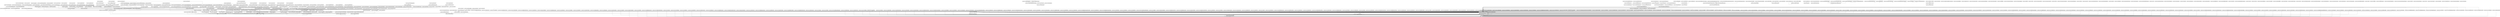 digraph classDiagram{
graph [splines=ortho]

"org.assertj.core.api.AbstractOffsetTimeAssert" -> "org.assertj.core.api.AbstractTemporalAssert"[arrowhead = onormal];
"org.assertj.core.error.ConditionAndGroupGenericParameterTypeShouldBeTheSame" -> "org.assertj.core.error.BasicErrorMessageFactory"[arrowhead = onormal];
"org.assertj.core.api.DoubleAssert" -> "org.assertj.core.api.AbstractDoubleAssert"[arrowhead = onormal];
"org.assertj.core.error.ElementsShouldSatisfy" -> "org.assertj.core.error.BasicErrorMessageFactory"[arrowhead = onormal];
"org.assertj.core.api.ClassBasedNavigableListAssert" -> "org.assertj.core.api.AbstractListAssert"[arrowhead = onormal];
"org.assertj.core.api.AtomicMarkableReferenceAssert" -> "org.assertj.core.api.AbstractAtomicReferenceAssert"[arrowhead = onormal];
"org.assertj.core.api.FloatArrayAssert" -> "org.assertj.core.api.AbstractFloatArrayAssert"[arrowhead = onormal];
"org.assertj.core.error.ShouldBeGreater" -> "org.assertj.core.error.BasicErrorMessageFactory"[arrowhead = onormal];
"org.assertj.core.error.ShouldHaveSameSizeAs" -> "org.assertj.core.error.BasicErrorMessageFactory"[arrowhead = onormal];
"org.assertj.core.error.ShouldNotStartWith" -> "org.assertj.core.error.BasicErrorMessageFactory"[arrowhead = onormal];
"org.assertj.core.api.PathAssert" -> "org.assertj.core.api.AbstractPathAssert"[arrowhead = onormal];
"org.assertj.core.error.ShouldBeFile" -> "org.assertj.core.error.BasicErrorMessageFactory"[arrowhead = onormal];
"org.assertj.core.error.ShouldHaveContent" -> "org.assertj.core.error.AbstractShouldHaveTextContent"[arrowhead = onormal];
"org.assertj.core.description.EmptyTextDescription" -> "org.assertj.core.description.TextDescription"[arrowhead = onormal];
"org.assertj.core.api.AbstractShortAssert" -> "org.assertj.core.api.AbstractComparableAssert"[arrowhead = onormal];
"org.assertj.core.error.ShouldBeNormalized" -> "org.assertj.core.error.BasicErrorMessageFactory"[arrowhead = onormal];
"org.assertj.core.error.ShouldBeCanonicalPath" -> "org.assertj.core.error.BasicErrorMessageFactory"[arrowhead = onormal];
"org.assertj.core.api.AbstractBigIntegerAssert" -> "org.assertj.core.api.AbstractComparableAssert"[arrowhead = onormal];
"org.assertj.core.error.uri.ShouldHaveFragment" -> "org.assertj.core.error.BasicErrorMessageFactory"[arrowhead = onormal];
"org.assertj.core.error.OptionalShouldContainInstanceOf" -> "org.assertj.core.error.BasicErrorMessageFactory"[arrowhead = onormal];
"org.assertj.core.error.ShouldBeSubstring" -> "org.assertj.core.error.BasicErrorMessageFactory"[arrowhead = onormal];
"org.assertj.core.error.uri.ShouldHaveAnchor" -> "org.assertj.core.error.BasicErrorMessageFactory"[arrowhead = onormal];
"org.assertj.core.error.ShouldBeLess" -> "org.assertj.core.error.BasicErrorMessageFactory"[arrowhead = onormal];
"org.assertj.core.error.ShouldNotEndWith" -> "org.assertj.core.error.BasicErrorMessageFactory"[arrowhead = onormal];
"org.assertj.core.error.ShouldHaveLineCount" -> "org.assertj.core.error.BasicErrorMessageFactory"[arrowhead = onormal];
"org.assertj.core.error.uri.ShouldHavePath" -> "org.assertj.core.error.BasicErrorMessageFactory"[arrowhead = onormal];
"org.assertj.core.error.ShouldContainExactly" -> "org.assertj.core.error.BasicErrorMessageFactory"[arrowhead = onormal];
"org.assertj.core.error.ShouldNotMatch" -> "org.assertj.core.error.BasicErrorMessageFactory"[arrowhead = onormal];
"org.assertj.core.error.ElementsShouldHaveAtLeast" -> "org.assertj.core.error.BasicErrorMessageFactory"[arrowhead = onormal];
"org.assertj.core.error.ShouldBeAnArray" -> "org.assertj.core.error.BasicErrorMessageFactory"[arrowhead = onormal];
"org.assertj.core.error.ShouldNotContain" -> "org.assertj.core.error.BasicErrorMessageFactory"[arrowhead = onormal];
"org.assertj.core.api.ByteArrayAssert" -> "org.assertj.core.api.AbstractByteArrayAssert"[arrowhead = onormal];
"org.assertj.core.util.BigDecimalComparator" -> "org.assertj.core.util.AbstractComparableNumberComparator"[arrowhead = onormal];
"org.assertj.core.error.ShouldBeEmpty" -> "org.assertj.core.error.BasicErrorMessageFactory"[arrowhead = onormal];
"org.assertj.core.error.ShouldNotContainCharSequence" -> "org.assertj.core.error.BasicErrorMessageFactory"[arrowhead = onormal];
"org.assertj.core.error.ShouldBeInSameYear" -> "org.assertj.core.error.BasicErrorMessageFactory"[arrowhead = onormal];
"org.assertj.core.error.ShouldBeAtIndex" -> "org.assertj.core.error.BasicErrorMessageFactory"[arrowhead = onormal];
"org.assertj.core.error.ShouldHaveDateField" -> "org.assertj.core.error.BasicErrorMessageFactory"[arrowhead = onormal];
"org.assertj.core.api.Java6AbstractStandardSoftAssertions" -> "org.assertj.core.api.AbstractSoftAssertions"[arrowhead = onormal];
"org.assertj.core.api.JUnitSoftAssertions" -> "org.assertj.core.api.AbstractStandardSoftAssertions"[arrowhead = onormal];
"org.assertj.core.api.AbstractMapAssert" -> "org.assertj.core.api.AbstractObjectAssert"[arrowhead = onormal];
"org.assertj.core.error.OptionalShouldBeEmpty" -> "org.assertj.core.error.BasicErrorMessageFactory"[arrowhead = onormal];
"org.assertj.core.error.ShouldContainOnlyNulls" -> "org.assertj.core.error.BasicErrorMessageFactory"[arrowhead = onormal];
"org.assertj.core.error.ShouldBe" -> "org.assertj.core.error.BasicErrorMessageFactory"[arrowhead = onormal];
"org.assertj.core.error.ShouldBeBlank" -> "org.assertj.core.error.BasicErrorMessageFactory"[arrowhead = onormal];
"org.assertj.core.error.ShouldContainOnly" -> "org.assertj.core.error.BasicErrorMessageFactory"[arrowhead = onormal];
"org.assertj.core.util.diff.ChangeDelta" -> "org.assertj.core.util.diff.Delta"[arrowhead = onormal];
"org.assertj.core.error.ShouldHaveTime" -> "org.assertj.core.error.BasicErrorMessageFactory"[arrowhead = onormal];
"org.assertj.core.api.GenericComparableAssert" -> "org.assertj.core.api.AbstractComparableAssert"[arrowhead = onormal];
"org.assertj.core.internal.BigDecimals" -> "org.assertj.core.internal.Numbers"[arrowhead = onormal];
"org.assertj.core.api.AbstractPredicateAssert" -> "org.assertj.core.api.AbstractAssert"[arrowhead = onormal];
"org.assertj.core.api.IntegerAssert" -> "org.assertj.core.api.AbstractIntegerAssert"[arrowhead = onormal];
"org.assertj.core.api.ObjectArrayAssert" -> "org.assertj.core.api.AbstractObjectArrayAssert"[arrowhead = onormal];
"org.assertj.core.api.PredicateAssert" -> "org.assertj.core.api.AbstractPredicateAssert"[arrowhead = onormal];
"org.assertj.core.api.FloatAssert" -> "org.assertj.core.api.AbstractFloatAssert"[arrowhead = onormal];
"org.assertj.core.api.ClassBasedNavigableIterableAssert" -> "org.assertj.core.api.AbstractIterableAssert"[arrowhead = onormal];
"org.assertj.core.error.ShouldBeBeforeYear" -> "org.assertj.core.error.BasicErrorMessageFactory"[arrowhead = onormal];
"org.assertj.core.error.ShouldBeInSameMonth" -> "org.assertj.core.error.BasicErrorMessageFactory"[arrowhead = onormal];
"org.assertj.core.error.uri.ShouldHavePort" -> "org.assertj.core.error.BasicErrorMessageFactory"[arrowhead = onormal];
"org.assertj.core.api.AbstractIntArrayAssert" -> "org.assertj.core.api.AbstractArrayAssert"[arrowhead = onormal];
"org.assertj.core.internal.StandardComparisonStrategy" -> "org.assertj.core.internal.AbstractComparisonStrategy"[arrowhead = onormal];
"org.assertj.core.error.ShouldHaveAtLeastOneElementOfType" -> "org.assertj.core.error.BasicErrorMessageFactory"[arrowhead = onormal];
"org.assertj.core.error.ShouldNotBeEqual" -> "org.assertj.core.error.BasicErrorMessageFactory"[arrowhead = onormal];
"org.assertj.core.error.ShouldBeOfClassIn" -> "org.assertj.core.error.BasicErrorMessageFactory"[arrowhead = onormal];
"org.assertj.core.api.OptionalDoubleAssert" -> "org.assertj.core.api.AbstractOptionalDoubleAssert"[arrowhead = onormal];
"org.assertj.core.error.ShouldHaveSameHourAs" -> "org.assertj.core.error.BasicErrorMessageFactory"[arrowhead = onormal];
"org.assertj.core.error.ShouldNotHaveDuplicates" -> "org.assertj.core.error.BasicErrorMessageFactory"[arrowhead = onormal];
"org.assertj.core.api.AbstractObjectArrayAssert" -> "org.assertj.core.api.AbstractAssert"[arrowhead = onormal];
"org.assertj.core.api.FactoryBasedNavigableIterableAssert" -> "org.assertj.core.api.AbstractIterableAssert"[arrowhead = onormal];
"org.assertj.core.api.OptionalAssert" -> "org.assertj.core.api.AbstractOptionalAssert"[arrowhead = onormal];
"org.assertj.core.api.ObjectAssert" -> "org.assertj.core.api.AbstractObjectAssert"[arrowhead = onormal];
"org.assertj.core.error.ElementsShouldHaveExactly" -> "org.assertj.core.error.BasicErrorMessageFactory"[arrowhead = onormal];
"org.assertj.core.error.ShouldBeMarked" -> "org.assertj.core.error.BasicErrorMessageFactory"[arrowhead = onormal];
"org.assertj.core.error.ShouldContainAtIndex" -> "org.assertj.core.error.BasicErrorMessageFactory"[arrowhead = onormal];
"org.assertj.core.api.AbstractOptionalLongAssert" -> "org.assertj.core.api.AbstractAssert"[arrowhead = onormal];
"org.assertj.core.api.IntPredicateAssert" -> "org.assertj.core.api.AbstractPredicateLikeAssert"[arrowhead = onormal];
"org.assertj.core.api.HamcrestCondition" -> "org.assertj.core.api.Condition"[arrowhead = onormal];
"org.assertj.core.error.ShouldHaveStamp" -> "org.assertj.core.error.BasicErrorMessageFactory"[arrowhead = onormal];
"org.assertj.core.api.AbstractFutureAssert" -> "org.assertj.core.api.AbstractAssert"[arrowhead = onormal];
"org.assertj.core.error.future.ShouldBeCancelled" -> "org.assertj.core.error.BasicErrorMessageFactory"[arrowhead = onormal];
"org.assertj.core.api.AbstractIntegerAssert" -> "org.assertj.core.api.AbstractComparableAssert"[arrowhead = onormal];
"org.assertj.core.error.ShouldContainSubsequence" -> "org.assertj.core.error.BasicErrorMessageFactory"[arrowhead = onormal];
"org.assertj.core.error.ShouldNotAccept" -> "org.assertj.core.error.BasicErrorMessageFactory"[arrowhead = onormal];
"org.assertj.core.api.AbstractPathAssert" -> "org.assertj.core.api.AbstractComparableAssert"[arrowhead = onormal];
"org.assertj.core.error.ShouldHaveName" -> "org.assertj.core.error.BasicErrorMessageFactory"[arrowhead = onormal];
"org.assertj.core.internal.IterableElementComparisonStrategy" -> "org.assertj.core.internal.StandardComparisonStrategy"[arrowhead = onormal];
"org.assertj.core.internal.Doubles" -> "org.assertj.core.internal.RealNumbers"[arrowhead = onormal];
"org.assertj.core.error.ShouldHaveOnlyElementsOfType" -> "org.assertj.core.error.BasicErrorMessageFactory"[arrowhead = onormal];
"org.assertj.core.error.ShouldBeSorted" -> "org.assertj.core.error.BasicErrorMessageFactory"[arrowhead = onormal];
"org.assertj.core.error.ShouldHaveSuppressedException" -> "org.assertj.core.error.BasicErrorMessageFactory"[arrowhead = onormal];
"org.assertj.core.api.AbstractOptionalAssert" -> "org.assertj.core.api.AbstractAssert"[arrowhead = onormal];
"org.assertj.core.error.ShouldBeAfterOrEqualsTo" -> "org.assertj.core.error.BasicErrorMessageFactory"[arrowhead = onormal];
"org.assertj.core.api.AbstractIterableAssert" -> "org.assertj.core.api.AbstractAssert"[arrowhead = onormal];
"org.assertj.core.error.AbstractShouldHaveTextContent" -> "org.assertj.core.error.BasicErrorMessageFactory"[arrowhead = onormal];
"org.assertj.core.error.uri.ShouldHaveProtocol" -> "org.assertj.core.error.BasicErrorMessageFactory"[arrowhead = onormal];
"org.assertj.core.api.OptionalLongAssert" -> "org.assertj.core.api.AbstractOptionalLongAssert"[arrowhead = onormal];
"org.assertj.core.api.AbstractStandardSoftAssertions" -> "org.assertj.core.api.Java6AbstractStandardSoftAssertions"[arrowhead = onormal];
"org.assertj.core.api.DoublePredicateAssert" -> "org.assertj.core.api.AbstractPredicateLikeAssert"[arrowhead = onormal];
"org.assertj.core.error.ShouldNotContainSubsequence" -> "org.assertj.core.error.BasicErrorMessageFactory"[arrowhead = onormal];
"org.assertj.core.error.future.ShouldNotBeCompleted" -> "org.assertj.core.error.BasicErrorMessageFactory"[arrowhead = onormal];
"org.assertj.core.error.ShouldHaveReference" -> "org.assertj.core.error.BasicErrorMessageFactory"[arrowhead = onormal];
"org.assertj.core.api.Java6BDDSoftAssertions" -> "org.assertj.core.api.Java6AbstractBDDSoftAssertions"[arrowhead = onormal];
"org.assertj.core.util.BigIntegerComparator" -> "org.assertj.core.util.AbstractComparableNumberComparator"[arrowhead = onormal];
"org.assertj.core.api.CompletableFutureAssert" -> "org.assertj.core.api.AbstractCompletableFutureAssert"[arrowhead = onormal];
"org.assertj.core.api.SoftAssertionIterableAssert" -> "org.assertj.core.api.FactoryBasedNavigableIterableAssert"[arrowhead = onormal];
"org.assertj.core.error.ShouldBeRegularFile" -> "org.assertj.core.error.BasicErrorMessageFactory"[arrowhead = onormal];
"org.assertj.core.error.uri.ShouldHaveParameter" -> "org.assertj.core.error.BasicErrorMessageFactory"[arrowhead = onormal];
"org.assertj.core.data.TemporalUnitWithinOffset" -> "org.assertj.core.data.TemporalUnitOffset"[arrowhead = onormal];
"org.assertj.core.error.ElementsShouldMatch" -> "org.assertj.core.error.BasicErrorMessageFactory"[arrowhead = onormal];
"org.assertj.core.api.UriAssert" -> "org.assertj.core.api.AbstractUriAssert"[arrowhead = onormal];
"org.assertj.core.error.ClassModifierShouldBe" -> "org.assertj.core.error.BasicErrorMessageFactory"[arrowhead = onormal];
"org.assertj.core.api.LongPredicateAssert" -> "org.assertj.core.api.AbstractPredicateLikeAssert"[arrowhead = onormal];
"org.assertj.core.error.ShouldNotMatchPattern" -> "org.assertj.core.error.BasicErrorMessageFactory"[arrowhead = onormal];
"org.assertj.core.internal.ObjectArrayElementComparisonStrategy" -> "org.assertj.core.internal.StandardComparisonStrategy"[arrowhead = onormal];
"org.assertj.core.error.ShouldBeReadable" -> "org.assertj.core.error.BasicErrorMessageFactory"[arrowhead = onormal];
"org.assertj.core.api.filter.NotInFilter" -> "org.assertj.core.api.filter.FilterOperator"[arrowhead = onormal];
"org.assertj.core.api.AbstractZonedDateTimeAssert" -> "org.assertj.core.api.AbstractTemporalAssert"[arrowhead = onormal];
"org.assertj.core.error.ShouldHaveSameHashCode" -> "org.assertj.core.error.BasicErrorMessageFactory"[arrowhead = onormal];
"org.assertj.core.internal.IgnoringFieldsComparator" -> "org.assertj.core.internal.FieldByFieldComparator"[arrowhead = onormal];
"org.assertj.core.internal.RealNumbers" -> "org.assertj.core.internal.Numbers"[arrowhead = onormal];
"org.assertj.core.api.AbstractOptionalIntAssert" -> "org.assertj.core.api.AbstractAssert"[arrowhead = onormal];
"org.assertj.core.api.AbstractInstantAssert" -> "org.assertj.core.api.AbstractTemporalAssert"[arrowhead = onormal];
"org.assertj.core.error.ShouldHaveMethods" -> "org.assertj.core.error.BasicErrorMessageFactory"[arrowhead = onormal];
"org.assertj.core.error.ShouldBeInSameMinute" -> "org.assertj.core.error.BasicErrorMessageFactory"[arrowhead = onormal];
"org.assertj.core.api.BDDSoftAssertions" -> "org.assertj.core.api.AbstractBDDSoftAssertions"[arrowhead = onormal];
"org.assertj.core.error.ShouldNotHaveSameClass" -> "org.assertj.core.error.BasicErrorMessageFactory"[arrowhead = onormal];
"org.assertj.core.error.ShouldContainsOnlyOnce" -> "org.assertj.core.error.BasicErrorMessageFactory"[arrowhead = onormal];
"org.assertj.core.error.future.ShouldHaveFailed" -> "org.assertj.core.error.BasicErrorMessageFactory"[arrowhead = onormal];
"org.assertj.core.error.ShouldMatch" -> "org.assertj.core.error.BasicErrorMessageFactory"[arrowhead = onormal];
"org.assertj.core.api.DateAssert" -> "org.assertj.core.api.AbstractDateAssert"[arrowhead = onormal];
"org.assertj.core.error.ShouldHaveRootCauseExactlyInstance" -> "org.assertj.core.error.BasicErrorMessageFactory"[arrowhead = onormal];
"org.assertj.core.api.SoftAssertions" -> "org.assertj.core.api.AbstractStandardSoftAssertions"[arrowhead = onormal];
"org.assertj.core.error.ShouldContainCharSequence" -> "org.assertj.core.error.BasicErrorMessageFactory"[arrowhead = onormal];
"org.assertj.core.api.LocalTimeAssert" -> "org.assertj.core.api.AbstractLocalTimeAssert"[arrowhead = onormal];
"org.assertj.core.condition.DoesNotHave" -> "org.assertj.core.condition.Negative"[arrowhead = onormal];
"org.assertj.core.api.IterableAssert" -> "org.assertj.core.api.FactoryBasedNavigableIterableAssert"[arrowhead = onormal];
"org.assertj.core.condition.AnyOf" -> "org.assertj.core.condition.Join"[arrowhead = onormal];
"org.assertj.core.error.ShouldBeEqualNormalizingWhitespace" -> "org.assertj.core.error.BasicErrorMessageFactory"[arrowhead = onormal];
"org.assertj.core.error.ShouldHaveMessageMatchingRegex" -> "org.assertj.core.error.BasicErrorMessageFactory"[arrowhead = onormal];
"org.assertj.core.api.AbstractListAssert" -> "org.assertj.core.api.AbstractIterableAssert"[arrowhead = onormal];
"org.assertj.core.error.uri.ShouldHaveQuery" -> "org.assertj.core.error.BasicErrorMessageFactory"[arrowhead = onormal];
"org.assertj.core.api.UrlAssert" -> "org.assertj.core.api.AbstractUrlAssert"[arrowhead = onormal];
"org.assertj.core.error.ShouldBeSame" -> "org.assertj.core.error.BasicErrorMessageFactory"[arrowhead = onormal];
"org.assertj.core.util.diff.myers.Snake" -> "org.assertj.core.util.diff.myers.PathNode"[arrowhead = onormal];
"org.assertj.core.error.ShouldStartWith" -> "org.assertj.core.error.BasicErrorMessageFactory"[arrowhead = onormal];
"org.assertj.core.error.ShouldHaveAtIndex" -> "org.assertj.core.error.BasicErrorMessageFactory"[arrowhead = onormal];
"org.assertj.core.api.AtomicLongAssert" -> "org.assertj.core.api.AbstractAssert"[arrowhead = onormal];
"org.assertj.core.error.ShouldBeGreaterOrEqual" -> "org.assertj.core.error.BasicErrorMessageFactory"[arrowhead = onormal];
"org.assertj.core.error.ShouldNotContainKey" -> "org.assertj.core.error.BasicErrorMessageFactory"[arrowhead = onormal];
"org.assertj.core.error.ShouldHaveRootCauseInstance" -> "org.assertj.core.error.BasicErrorMessageFactory"[arrowhead = onormal];
"org.assertj.core.error.ShouldHaveCause" -> "org.assertj.core.error.BasicErrorMessageFactory"[arrowhead = onormal];
"org.assertj.core.error.ShouldBeEqualByComparingFieldByFieldRecursively" -> "org.assertj.core.error.BasicErrorMessageFactory"[arrowhead = onormal];
"org.assertj.core.error.ShouldHaveSameContent" -> "org.assertj.core.error.AbstractShouldHaveTextContent"[arrowhead = onormal];
"org.assertj.core.api.Java6JUnitSoftAssertions" -> "org.assertj.core.api.Java6AbstractStandardSoftAssertions"[arrowhead = onormal];
"org.assertj.core.error.ShouldContainAnyOf" -> "org.assertj.core.error.BasicErrorMessageFactory"[arrowhead = onormal];
"org.assertj.core.internal.Longs" -> "org.assertj.core.internal.Numbers"[arrowhead = onormal];
"org.assertj.core.api.DoubleArrayAssert" -> "org.assertj.core.api.AbstractDoubleArrayAssert"[arrowhead = onormal];
"org.assertj.core.api.BDDAssertions" -> "org.assertj.core.api.Assertions"[arrowhead = onormal];
"org.assertj.core.error.ShouldBeInterface" -> "org.assertj.core.error.BasicErrorMessageFactory"[arrowhead = onormal];
"org.assertj.core.api.AbstractEnumerableAssert" -> "org.assertj.core.api.AbstractAssert"[arrowhead = onormal];
"org.assertj.core.api.ThrowableAssertAlternative" -> "org.assertj.core.api.AbstractAssert"[arrowhead = onormal];
"org.assertj.core.error.ShouldBeLessOrEqual" -> "org.assertj.core.error.BasicErrorMessageFactory"[arrowhead = onormal];
"org.assertj.core.error.ShouldContainValues" -> "org.assertj.core.error.BasicErrorMessageFactory"[arrowhead = onormal];
"org.assertj.core.error.ShouldHaveMessage" -> "org.assertj.core.error.BasicErrorMessageFactory"[arrowhead = onormal];
"org.assertj.core.error.ShouldBeToday" -> "org.assertj.core.error.BasicErrorMessageFactory"[arrowhead = onormal];
"org.assertj.core.api.AbstractComparableAssert" -> "org.assertj.core.api.AbstractObjectAssert"[arrowhead = onormal];
"org.assertj.core.error.ShouldBeInstanceOfAny" -> "org.assertj.core.error.BasicErrorMessageFactory"[arrowhead = onormal];
"org.assertj.core.api.AbstractLongArrayAssert" -> "org.assertj.core.api.AbstractArrayAssert"[arrowhead = onormal];
"org.assertj.core.api.AutoCloseableSoftAssertions" -> "org.assertj.core.api.SoftAssertions"[arrowhead = onormal];
"org.assertj.core.api.AbstractTemporalAssert" -> "org.assertj.core.api.AbstractAssert"[arrowhead = onormal];
"org.assertj.core.error.ShouldHaveBinaryContent" -> "org.assertj.core.error.BasicErrorMessageFactory"[arrowhead = onormal];
"org.assertj.core.error.ShouldContainEntry" -> "org.assertj.core.error.BasicErrorMessageFactory"[arrowhead = onormal];
"org.assertj.core.error.ShouldBeEqualToIgnoringFields" -> "org.assertj.core.error.BasicErrorMessageFactory"[arrowhead = onormal];
"org.assertj.core.api.InstantAssert" -> "org.assertj.core.api.AbstractInstantAssert"[arrowhead = onormal];
"org.assertj.core.error.ShouldBeEqualIgnoringMinutes" -> "org.assertj.core.error.BasicErrorMessageFactory"[arrowhead = onormal];
"org.assertj.core.error.ShouldContainExactlyInAnyOrder" -> "org.assertj.core.error.BasicErrorMessageFactory"[arrowhead = onormal];
"org.assertj.core.api.AbstractAtomicReferenceAssert" -> "org.assertj.core.api.AbstractObjectAssert"[arrowhead = onormal];
"org.assertj.core.api.FutureAssert" -> "org.assertj.core.api.AbstractFutureAssert"[arrowhead = onormal];
"org.assertj.core.error.ShouldHaveSize" -> "org.assertj.core.error.BasicErrorMessageFactory"[arrowhead = onormal];
"org.assertj.core.error.ShouldNotBeEqualIgnoringWhitespace" -> "org.assertj.core.error.BasicErrorMessageFactory"[arrowhead = onormal];
"org.assertj.core.error.ShouldOnlyHaveFields" -> "org.assertj.core.error.BasicErrorMessageFactory"[arrowhead = onormal];
"org.assertj.core.error.ShouldBeInSameSecond" -> "org.assertj.core.error.BasicErrorMessageFactory"[arrowhead = onormal];
"org.assertj.core.error.ShouldHavePropertyOrField" -> "org.assertj.core.error.BasicErrorMessageFactory"[arrowhead = onormal];
"org.assertj.core.error.uri.ShouldHaveHost" -> "org.assertj.core.error.BasicErrorMessageFactory"[arrowhead = onormal];
"org.assertj.core.api.OffsetDateTimeAssert" -> "org.assertj.core.api.AbstractOffsetDateTimeAssert"[arrowhead = onormal];
"org.assertj.core.error.ElementsShouldBe" -> "org.assertj.core.error.BasicErrorMessageFactory"[arrowhead = onormal];
"org.assertj.core.api.Java6SoftAssertions" -> "org.assertj.core.api.Java6AbstractStandardSoftAssertions"[arrowhead = onormal];
"org.assertj.core.error.ShouldBeEqualWithinPercentage" -> "org.assertj.core.error.BasicErrorMessageFactory"[arrowhead = onormal];
"org.assertj.core.api.AutoCloseableBDDSoftAssertions" -> "org.assertj.core.api.BDDSoftAssertions"[arrowhead = onormal];
"org.assertj.core.error.ShouldBeLowerCase" -> "org.assertj.core.error.BasicErrorMessageFactory"[arrowhead = onormal];
"org.assertj.core.api.AtomicIntegerFieldUpdaterAssert" -> "org.assertj.core.api.AbstractAtomicFieldUpdaterAssert"[arrowhead = onormal];
"org.assertj.core.api.AbstractBooleanArrayAssert" -> "org.assertj.core.api.AbstractArrayAssert"[arrowhead = onormal];
"org.assertj.core.error.ShouldBeCloseTo" -> "org.assertj.core.error.BasicErrorMessageFactory"[arrowhead = onormal];
"org.assertj.core.error.ShouldBeInSameHourWindow" -> "org.assertj.core.error.BasicErrorMessageFactory"[arrowhead = onormal];
"org.assertj.core.error.future.ShouldNotHaveFailed" -> "org.assertj.core.error.BasicErrorMessageFactory"[arrowhead = onormal];
"org.assertj.core.error.ShouldBeEqualWithTimePrecision" -> "org.assertj.core.error.BasicErrorMessageFactory"[arrowhead = onormal];
"org.assertj.core.api.LocalDateTimeAssert" -> "org.assertj.core.api.AbstractLocalDateTimeAssert"[arrowhead = onormal];
"org.assertj.core.condition.Negative" -> "org.assertj.core.api.Condition"[arrowhead = onormal];
"org.assertj.core.api.LongAssert" -> "org.assertj.core.api.AbstractLongAssert"[arrowhead = onormal];
"org.assertj.core.error.ShouldHaveToString" -> "org.assertj.core.error.BasicErrorMessageFactory"[arrowhead = onormal];
"org.assertj.core.error.ElementsShouldBeExactly" -> "org.assertj.core.error.BasicErrorMessageFactory"[arrowhead = onormal];
"org.assertj.core.api.AbstractObjectAssert" -> "org.assertj.core.api.AbstractAssert"[arrowhead = onormal];
"org.assertj.core.error.ShouldBeEqualIgnoringNanos" -> "org.assertj.core.error.BasicErrorMessageFactory"[arrowhead = onormal];
"org.assertj.core.internal.Characters" -> "org.assertj.core.internal.Comparables"[arrowhead = onormal];
"org.assertj.core.error.ShouldNotBeInstance" -> "org.assertj.core.error.BasicErrorMessageFactory"[arrowhead = onormal];
"org.assertj.core.api.AssertionsForInterfaceTypes" -> "org.assertj.core.api.AssertionsForClassTypes"[arrowhead = onormal];
"org.assertj.core.api.LocalDateAssert" -> "org.assertj.core.api.AbstractLocalDateAssert"[arrowhead = onormal];
"org.assertj.core.error.ShouldBeBefore" -> "org.assertj.core.error.BasicErrorMessageFactory"[arrowhead = onormal];
"org.assertj.core.api.AbstractShortArrayAssert" -> "org.assertj.core.api.AbstractArrayAssert"[arrowhead = onormal];
"org.assertj.core.error.ShouldHaveFields" -> "org.assertj.core.error.BasicErrorMessageFactory"[arrowhead = onormal];
"org.assertj.core.api.AbstractBigDecimalAssert" -> "org.assertj.core.api.AbstractComparableAssert"[arrowhead = onormal];
"org.assertj.core.error.OptionalShouldContain" -> "org.assertj.core.error.BasicErrorMessageFactory"[arrowhead = onormal];
"org.assertj.core.error.ShouldBeAssignableFrom" -> "org.assertj.core.error.BasicErrorMessageFactory"[arrowhead = onormal];
"org.assertj.core.internal.Bytes" -> "org.assertj.core.internal.Numbers"[arrowhead = onormal];
"org.assertj.core.api.AbstractInputStreamAssert" -> "org.assertj.core.api.AbstractAssert"[arrowhead = onormal];
"org.assertj.core.error.ShouldBeAnnotation" -> "org.assertj.core.error.BasicErrorMessageFactory"[arrowhead = onormal];
"org.assertj.core.error.ShouldNotContainPattern" -> "org.assertj.core.error.BasicErrorMessageFactory"[arrowhead = onormal];
"org.assertj.core.error.ShouldEndWith" -> "org.assertj.core.error.BasicErrorMessageFactory"[arrowhead = onormal];
"org.assertj.core.error.ElementsShouldBeAtMost" -> "org.assertj.core.error.BasicErrorMessageFactory"[arrowhead = onormal];
"org.assertj.core.error.ShouldNotHave" -> "org.assertj.core.error.BasicErrorMessageFactory"[arrowhead = onormal];
"org.assertj.core.util.FloatComparator" -> "org.assertj.core.util.NullSafeComparator"[arrowhead = onormal];
"org.assertj.core.error.ShouldBeEqualIgnoringSeconds" -> "org.assertj.core.error.BasicErrorMessageFactory"[arrowhead = onormal];
"org.assertj.core.error.ShouldHaveCauseExactlyInstance" -> "org.assertj.core.error.BasicErrorMessageFactory"[arrowhead = onormal];
"org.assertj.core.api.AtomicIntegerAssert" -> "org.assertj.core.api.AbstractAssert"[arrowhead = onormal];
"org.assertj.core.api.AbstractArrayAssert" -> "org.assertj.core.api.AbstractEnumerableAssert"[arrowhead = onormal];
"org.assertj.core.api.ThrowableAssert" -> "org.assertj.core.api.AbstractThrowableAssert"[arrowhead = onormal];
"org.assertj.core.api.AbstractOptionalDoubleAssert" -> "org.assertj.core.api.AbstractAssert"[arrowhead = onormal];
"org.assertj.core.error.ShouldContain" -> "org.assertj.core.error.BasicErrorMessageFactory"[arrowhead = onormal];
"org.assertj.core.error.future.ShouldNotBeDone" -> "org.assertj.core.error.BasicErrorMessageFactory"[arrowhead = onormal];
"org.assertj.core.error.ShouldBeBetween" -> "org.assertj.core.error.BasicErrorMessageFactory"[arrowhead = onormal];
"org.assertj.core.api.StringAssert" -> "org.assertj.core.api.AbstractCharSequenceAssert"[arrowhead = onormal];
"org.assertj.core.error.ShouldEndWithPath" -> "org.assertj.core.error.BasicErrorMessageFactory"[arrowhead = onormal];
"org.assertj.core.api.InputStreamAssert" -> "org.assertj.core.api.AbstractInputStreamAssert"[arrowhead = onormal];
"org.assertj.core.error.ShouldHaveCauseInstance" -> "org.assertj.core.error.BasicErrorMessageFactory"[arrowhead = onormal];
"org.assertj.core.api.AbstractByteAssert" -> "org.assertj.core.api.AbstractComparableAssert"[arrowhead = onormal];
"org.assertj.core.api.ListAssert" -> "org.assertj.core.api.FactoryBasedNavigableListAssert"[arrowhead = onormal];
"org.assertj.core.api.BigDecimalAssert" -> "org.assertj.core.api.AbstractBigDecimalAssert"[arrowhead = onormal];
"org.assertj.core.api.ShortArrayAssert" -> "org.assertj.core.api.AbstractShortArrayAssert"[arrowhead = onormal];
"org.assertj.core.error.ShouldBeExecutable" -> "org.assertj.core.error.BasicErrorMessageFactory"[arrowhead = onormal];
"org.assertj.core.util.diff.myers.DiffNode" -> "org.assertj.core.util.diff.myers.PathNode"[arrowhead = onormal];
"org.assertj.core.error.ShouldBeEqualIgnoringCase" -> "org.assertj.core.error.BasicErrorMessageFactory"[arrowhead = onormal];
"org.assertj.core.error.OptionalDoubleShouldHaveValueCloseTo" -> "org.assertj.core.error.BasicErrorMessageFactory"[arrowhead = onormal];
"org.assertj.core.api.AbstractCharSequenceAssert" -> "org.assertj.core.api.AbstractAssert"[arrowhead = onormal];
"org.assertj.core.error.ElementsShouldHaveAtMost" -> "org.assertj.core.error.BasicErrorMessageFactory"[arrowhead = onormal];
"org.assertj.core.error.uri.ShouldHaveUserInfo" -> "org.assertj.core.error.BasicErrorMessageFactory"[arrowhead = onormal];
"org.assertj.core.api.CharSequenceAssert" -> "org.assertj.core.api.AbstractCharSequenceAssert"[arrowhead = onormal];
"org.assertj.core.util.AbstractComparableNumberComparator" -> "org.assertj.core.util.NullSafeComparator"[arrowhead = onormal];
"org.assertj.core.error.ShouldBeEqualIgnoringTimezone" -> "org.assertj.core.error.BasicErrorMessageFactory"[arrowhead = onormal];
"org.assertj.core.error.ShouldBeRelativePath" -> "org.assertj.core.error.BasicErrorMessageFactory"[arrowhead = onormal];
"org.assertj.core.api.AbstractDateAssert" -> "org.assertj.core.api.AbstractAssert"[arrowhead = onormal];
"org.assertj.core.api.AbstractLocalTimeAssert" -> "org.assertj.core.api.AbstractTemporalAssert"[arrowhead = onormal];
"org.assertj.core.api.AtomicReferenceAssert" -> "org.assertj.core.api.AbstractAssert"[arrowhead = onormal];
"org.assertj.core.error.ShouldHaveNoNullFields" -> "org.assertj.core.error.BasicErrorMessageFactory"[arrowhead = onormal];
"org.assertj.core.api.AtomicIntegerArrayAssert" -> "org.assertj.core.api.AbstractEnumerableAssert"[arrowhead = onormal];
"org.assertj.core.api.AbstractClassAssert" -> "org.assertj.core.api.AbstractAssert"[arrowhead = onormal];
"org.assertj.core.api.AbstractUriAssert" -> "org.assertj.core.api.AbstractAssert"[arrowhead = onormal];
"org.assertj.core.api.filter.NotFilter" -> "org.assertj.core.api.filter.FilterOperator"[arrowhead = onormal];
"org.assertj.core.api.SoftAssertionListAssert" -> "org.assertj.core.api.FactoryBasedNavigableListAssert"[arrowhead = onormal];
"org.assertj.core.api.AbstractFileAssert" -> "org.assertj.core.api.AbstractAssert"[arrowhead = onormal];
"org.assertj.core.error.ShouldNotBeEqualWithinOffset" -> "org.assertj.core.error.BasicErrorMessageFactory"[arrowhead = onormal];
"org.assertj.core.api.AbstractAtomicFieldUpdaterAssert" -> "org.assertj.core.api.AbstractObjectAssert"[arrowhead = onormal];
"org.assertj.core.api.AbstractLongAssert" -> "org.assertj.core.api.AbstractComparableAssert"[arrowhead = onormal];
"org.assertj.core.error.ShouldNotBeEqualWithinPercentage" -> "org.assertj.core.error.BasicErrorMessageFactory"[arrowhead = onormal];
"org.assertj.core.error.ShouldBeSymbolicLink" -> "org.assertj.core.error.BasicErrorMessageFactory"[arrowhead = onormal];
"org.assertj.core.error.ShouldAccept" -> "org.assertj.core.error.BasicErrorMessageFactory"[arrowhead = onormal];
"org.assertj.core.error.ShouldNotBe" -> "org.assertj.core.error.BasicErrorMessageFactory"[arrowhead = onormal];
"org.assertj.core.error.future.ShouldBeCompletedExceptionally" -> "org.assertj.core.error.BasicErrorMessageFactory"[arrowhead = onormal];
"org.assertj.core.error.ShouldBeNullOrEmpty" -> "org.assertj.core.error.BasicErrorMessageFactory"[arrowhead = onormal];
"org.assertj.core.api.IterableSizeAssert" -> "org.assertj.core.api.AbstractIterableSizeAssert"[arrowhead = onormal];
"org.assertj.core.error.ShouldHaveSameClass" -> "org.assertj.core.error.BasicErrorMessageFactory"[arrowhead = onormal];
"org.assertj.core.api.AbstractUrlAssert" -> "org.assertj.core.api.AbstractAssert"[arrowhead = onormal];
"org.assertj.core.error.future.ShouldBeDone" -> "org.assertj.core.error.BasicErrorMessageFactory"[arrowhead = onormal];
"org.assertj.core.error.ShouldNotBeEmpty" -> "org.assertj.core.error.BasicErrorMessageFactory"[arrowhead = onormal];
"org.assertj.core.api.MapAssert" -> "org.assertj.core.api.AbstractMapAssert"[arrowhead = onormal];
"org.assertj.core.error.ShouldNotBeIn" -> "org.assertj.core.error.BasicErrorMessageFactory"[arrowhead = onormal];
"org.assertj.core.error.ShouldHaveNoFields" -> "org.assertj.core.error.BasicErrorMessageFactory"[arrowhead = onormal];
"org.assertj.core.condition.Join" -> "org.assertj.core.api.Condition"[arrowhead = onormal];
"org.assertj.core.error.ShouldNotContainSequence" -> "org.assertj.core.error.BasicErrorMessageFactory"[arrowhead = onormal];
"org.assertj.core.data.TemporalUnitLessThanOffset" -> "org.assertj.core.data.TemporalUnitOffset"[arrowhead = onormal];
"org.assertj.core.error.ShouldContainNull" -> "org.assertj.core.error.BasicErrorMessageFactory"[arrowhead = onormal];
"org.assertj.core.error.ShouldContainOnlyDigits" -> "org.assertj.core.error.BasicErrorMessageFactory"[arrowhead = onormal];
"org.assertj.core.api.AtomicStampedReferenceAssert" -> "org.assertj.core.api.AbstractAtomicReferenceAssert"[arrowhead = onormal];
"org.assertj.core.error.ShouldBeInSameSecondWindow" -> "org.assertj.core.error.BasicErrorMessageFactory"[arrowhead = onormal];
"org.assertj.core.error.ShouldHaveNoSuppressedExceptions" -> "org.assertj.core.error.BasicErrorMessageFactory"[arrowhead = onormal];
"org.assertj.core.error.ShouldNotBeBlank" -> "org.assertj.core.error.BasicErrorMessageFactory"[arrowhead = onormal];
"org.assertj.core.util.DoubleComparator" -> "org.assertj.core.util.NullSafeComparator"[arrowhead = onormal];
"org.assertj.core.internal.Numbers" -> "org.assertj.core.internal.Comparables"[arrowhead = onormal];
"org.assertj.core.api.SoftAssertionPredicateAssert" -> "org.assertj.core.api.AbstractPredicateAssert"[arrowhead = onormal];
"org.assertj.core.api.AbstractOffsetDateTimeAssert" -> "org.assertj.core.api.AbstractTemporalAssert"[arrowhead = onormal];
"org.assertj.core.api.CharacterAssert" -> "org.assertj.core.api.AbstractCharacterAssert"[arrowhead = onormal];
"org.assertj.core.api.Java6AbstractBDDSoftAssertions" -> "org.assertj.core.api.AbstractSoftAssertions"[arrowhead = onormal];
"org.assertj.core.presentation.BinaryRepresentation" -> "org.assertj.core.presentation.StandardRepresentation"[arrowhead = onormal];
"org.assertj.core.error.ShouldNotBeSame" -> "org.assertj.core.error.BasicErrorMessageFactory"[arrowhead = onormal];
"org.assertj.core.api.AbstractFloatAssert" -> "org.assertj.core.api.AbstractComparableAssert"[arrowhead = onormal];
"org.assertj.core.api.AbstractPredicateLikeAssert" -> "org.assertj.core.api.AbstractAssert"[arrowhead = onormal];
"org.assertj.core.api.ShortAssert" -> "org.assertj.core.api.AbstractShortAssert"[arrowhead = onormal];
"org.assertj.core.error.ShouldContainKeys" -> "org.assertj.core.error.BasicErrorMessageFactory"[arrowhead = onormal];
"org.assertj.core.error.ShouldHaveSameTime" -> "org.assertj.core.error.BasicErrorMessageFactory"[arrowhead = onormal];
"org.assertj.core.error.ShouldOnlyHaveElementsOfTypes" -> "org.assertj.core.error.BasicErrorMessageFactory"[arrowhead = onormal];
"org.assertj.core.error.ShouldBeSubsetOf" -> "org.assertj.core.error.BasicErrorMessageFactory"[arrowhead = onormal];
"org.assertj.core.error.ShouldBeExactlyInstanceOf" -> "org.assertj.core.error.BasicErrorMessageFactory"[arrowhead = onormal];
"org.assertj.core.internal.Integers" -> "org.assertj.core.internal.Numbers"[arrowhead = onormal];
"org.assertj.core.error.ShouldBeUpperCase" -> "org.assertj.core.error.BasicErrorMessageFactory"[arrowhead = onormal];
"org.assertj.core.error.ShouldContainCharSequenceSequence" -> "org.assertj.core.error.BasicErrorMessageFactory"[arrowhead = onormal];
"org.assertj.core.internal.ComparatorBasedComparisonStrategy" -> "org.assertj.core.internal.AbstractComparisonStrategy"[arrowhead = onormal];
"org.assertj.core.api.filter.InFilter" -> "org.assertj.core.api.filter.FilterOperator"[arrowhead = onormal];
"org.assertj.core.error.ShouldNotContainAtIndex" -> "org.assertj.core.error.BasicErrorMessageFactory"[arrowhead = onormal];
"org.assertj.core.api.AbstractCharacterAssert" -> "org.assertj.core.api.AbstractComparableAssert"[arrowhead = onormal];
"org.assertj.core.api.AbstractCharArrayAssert" -> "org.assertj.core.api.AbstractArrayAssert"[arrowhead = onormal];
"org.assertj.core.api.CharArrayAssert" -> "org.assertj.core.api.AbstractCharArrayAssert"[arrowhead = onormal];
"org.assertj.core.error.ShouldMatchPattern" -> "org.assertj.core.error.BasicErrorMessageFactory"[arrowhead = onormal];
"org.assertj.core.error.ShouldContainOnlyKeys" -> "org.assertj.core.error.BasicErrorMessageFactory"[arrowhead = onormal];
"org.assertj.core.error.ShouldBeBeforeOrEqualsTo" -> "org.assertj.core.error.BasicErrorMessageFactory"[arrowhead = onormal];
"org.assertj.core.error.ShouldNotBeOfClassIn" -> "org.assertj.core.error.BasicErrorMessageFactory"[arrowhead = onormal];
"org.assertj.core.api.ByteAssert" -> "org.assertj.core.api.AbstractByteAssert"[arrowhead = onormal];
"org.assertj.core.error.uri.ShouldHaveScheme" -> "org.assertj.core.error.BasicErrorMessageFactory"[arrowhead = onormal];
"org.assertj.core.api.AbstractLocalDateTimeAssert" -> "org.assertj.core.api.AbstractTemporalAssert"[arrowhead = onormal];
"org.assertj.core.error.ShouldBeEqualByComparingOnlyGivenFields" -> "org.assertj.core.error.BasicErrorMessageFactory"[arrowhead = onormal];
"org.assertj.core.error.ShouldHaveExtension" -> "org.assertj.core.error.BasicErrorMessageFactory"[arrowhead = onormal];
"org.assertj.core.api.BigIntegerAssert" -> "org.assertj.core.api.AbstractBigIntegerAssert"[arrowhead = onormal];
"org.assertj.core.api.OptionalIntAssert" -> "org.assertj.core.api.AbstractOptionalIntAssert"[arrowhead = onormal];
"org.assertj.core.api.AbstractIterableSizeAssert" -> "org.assertj.core.api.AbstractIntegerAssert"[arrowhead = onormal];
"org.assertj.core.error.ShouldNotBeEqualNormalizingWhitespace" -> "org.assertj.core.error.BasicErrorMessageFactory"[arrowhead = onormal];
"org.assertj.core.error.ShouldBeWritable" -> "org.assertj.core.error.BasicErrorMessageFactory"[arrowhead = onormal];
"org.assertj.core.error.ShouldBeDirectory" -> "org.assertj.core.error.BasicErrorMessageFactory"[arrowhead = onormal];
"org.assertj.core.error.ShouldBeInThePast" -> "org.assertj.core.error.BasicErrorMessageFactory"[arrowhead = onormal];
"org.assertj.core.description.TextDescription" -> "org.assertj.core.description.Description"[arrowhead = onormal];
"org.assertj.core.api.AbstractThrowableAssert" -> "org.assertj.core.api.AbstractObjectAssert"[arrowhead = onormal];
"org.assertj.core.internal.Floats" -> "org.assertj.core.internal.RealNumbers"[arrowhead = onormal];
"org.assertj.core.api.Java6JUnitBDDSoftAssertions" -> "org.assertj.core.api.Java6AbstractBDDSoftAssertions"[arrowhead = onormal];
"org.assertj.core.api.BooleanAssert" -> "org.assertj.core.api.AbstractBooleanAssert"[arrowhead = onormal];
"org.assertj.core.api.AbstractCompletableFutureAssert" -> "org.assertj.core.api.AbstractAssert"[arrowhead = onormal];
"org.assertj.core.api.ClassAssert" -> "org.assertj.core.api.AbstractClassAssert"[arrowhead = onormal];
"org.assertj.core.error.future.ShouldNotBeCompletedExceptionally" -> "org.assertj.core.error.BasicErrorMessageFactory"[arrowhead = onormal];
"org.assertj.core.error.ShouldBeAfter" -> "org.assertj.core.error.BasicErrorMessageFactory"[arrowhead = onormal];
"org.assertj.core.error.ElementsShouldBeAtLeast" -> "org.assertj.core.error.BasicErrorMessageFactory"[arrowhead = onormal];
"org.assertj.core.error.ShouldBeInSameMinuteWindow" -> "org.assertj.core.error.BasicErrorMessageFactory"[arrowhead = onormal];
"org.assertj.core.internal.BigIntegers" -> "org.assertj.core.internal.Numbers"[arrowhead = onormal];
"org.assertj.core.error.ShouldNotBeExactlyInstanceOf" -> "org.assertj.core.error.BasicErrorMessageFactory"[arrowhead = onormal];
"org.assertj.core.error.ElementsShouldNotHave" -> "org.assertj.core.error.BasicErrorMessageFactory"[arrowhead = onormal];
"org.assertj.core.api.AbstractBDDSoftAssertions" -> "org.assertj.core.api.Java6AbstractBDDSoftAssertions"[arrowhead = onormal];
"org.assertj.core.error.ShouldHavePropertyOrFieldWithValue" -> "org.assertj.core.error.BasicErrorMessageFactory"[arrowhead = onormal];
"org.assertj.core.error.ShouldHaveParent" -> "org.assertj.core.error.BasicErrorMessageFactory"[arrowhead = onormal];
"org.assertj.core.error.ShouldNotExist" -> "org.assertj.core.error.BasicErrorMessageFactory"[arrowhead = onormal];
"org.assertj.core.error.NoElementsShouldMatch" -> "org.assertj.core.error.BasicErrorMessageFactory"[arrowhead = onormal];
"org.assertj.core.internal.Shorts" -> "org.assertj.core.internal.Numbers"[arrowhead = onormal];
"org.assertj.core.error.ShouldContainSequence" -> "org.assertj.core.error.BasicErrorMessageFactory"[arrowhead = onormal];
"org.assertj.core.api.AbstractFloatArrayAssert" -> "org.assertj.core.api.AbstractArrayAssert"[arrowhead = onormal];
"org.assertj.core.error.ShouldBeAbsolutePath" -> "org.assertj.core.error.BasicErrorMessageFactory"[arrowhead = onormal];
"org.assertj.core.api.FactoryBasedNavigableListAssert" -> "org.assertj.core.api.AbstractListAssert"[arrowhead = onormal];
"org.assertj.core.error.ShouldHaveValue" -> "org.assertj.core.error.BasicErrorMessageFactory"[arrowhead = onormal];
"org.assertj.core.api.AbstractByteArrayAssert" -> "org.assertj.core.api.AbstractArrayAssert"[arrowhead = onormal];
"org.assertj.core.error.ShouldHave" -> "org.assertj.core.error.BasicErrorMessageFactory"[arrowhead = onormal];
"org.assertj.core.error.ShouldNotBeBetween" -> "org.assertj.core.error.BasicErrorMessageFactory"[arrowhead = onormal];
"org.assertj.core.api.MapSizeAssert" -> "org.assertj.core.api.AbstractMapSizeAssert"[arrowhead = onormal];
"org.assertj.core.api.AtomicBooleanAssert" -> "org.assertj.core.api.AbstractAssert"[arrowhead = onormal];
"org.assertj.core.error.ShouldNotBeEqualIgnoringCase" -> "org.assertj.core.error.BasicErrorMessageFactory"[arrowhead = onormal];
"org.assertj.core.api.AbstractBooleanAssert" -> "org.assertj.core.api.AbstractAssert"[arrowhead = onormal];
"org.assertj.core.error.ShouldNotBeInstanceOfAny" -> "org.assertj.core.error.BasicErrorMessageFactory"[arrowhead = onormal];
"org.assertj.core.error.ShouldBeInTheFuture" -> "org.assertj.core.error.BasicErrorMessageFactory"[arrowhead = onormal];
"org.assertj.core.internal.AtomicReferenceArrayElementComparisonStrategy" -> "org.assertj.core.internal.StandardComparisonStrategy"[arrowhead = onormal];
"org.assertj.core.error.ShouldNotHaveThrown" -> "org.assertj.core.error.BasicErrorMessageFactory"[arrowhead = onormal];
"org.assertj.core.error.ShouldNotHaveAnyElementsOfTypes" -> "org.assertj.core.error.BasicErrorMessageFactory"[arrowhead = onormal];
"org.assertj.core.error.ShouldNotContainNull" -> "org.assertj.core.error.BasicErrorMessageFactory"[arrowhead = onormal];
"org.assertj.core.error.ShouldBeEqualIgnoringHours" -> "org.assertj.core.error.BasicErrorMessageFactory"[arrowhead = onormal];
"org.assertj.core.api.AbstractDoubleArrayAssert" -> "org.assertj.core.api.AbstractArrayAssert"[arrowhead = onormal];
"org.assertj.core.error.ShouldContainKey" -> "org.assertj.core.error.BasicErrorMessageFactory"[arrowhead = onormal];
"org.assertj.core.error.ShouldBeInSameDay" -> "org.assertj.core.error.BasicErrorMessageFactory"[arrowhead = onormal];
"org.assertj.core.api.AtomicLongArrayAssert" -> "org.assertj.core.api.AbstractEnumerableAssert"[arrowhead = onormal];
"org.assertj.core.error.ShouldExist" -> "org.assertj.core.error.BasicErrorMessageFactory"[arrowhead = onormal];
"org.assertj.core.error.uri.ShouldHaveAuthority" -> "org.assertj.core.error.BasicErrorMessageFactory"[arrowhead = onormal];
"org.assertj.core.error.ShouldContainCharSequenceOnlyOnce" -> "org.assertj.core.error.BasicErrorMessageFactory"[arrowhead = onormal];
"org.assertj.core.api.IntArrayAssert" -> "org.assertj.core.api.AbstractIntArrayAssert"[arrowhead = onormal];
"org.assertj.core.api.AtomicLongFieldUpdaterAssert" -> "org.assertj.core.api.AbstractAtomicFieldUpdaterAssert"[arrowhead = onormal];
"org.assertj.core.api.LongArrayAssert" -> "org.assertj.core.api.AbstractLongArrayAssert"[arrowhead = onormal];
"org.assertj.core.api.SoftAssertionClassAssert" -> "org.assertj.core.api.AbstractClassAssert"[arrowhead = onormal];
"org.assertj.core.api.SoftAssertionMapAssert" -> "org.assertj.core.api.AbstractMapAssert"[arrowhead = onormal];
"org.assertj.core.util.diff.DeleteDelta" -> "org.assertj.core.util.diff.Delta"[arrowhead = onormal];
"org.assertj.core.error.ShouldBeEqualIgnoringWhitespace" -> "org.assertj.core.error.BasicErrorMessageFactory"[arrowhead = onormal];
"org.assertj.core.api.AbstractMapSizeAssert" -> "org.assertj.core.api.AbstractIntegerAssert"[arrowhead = onormal];
"org.assertj.core.error.ShouldHaveAnnotations" -> "org.assertj.core.error.BasicErrorMessageFactory"[arrowhead = onormal];
"org.assertj.core.util.diff.InsertDelta" -> "org.assertj.core.util.diff.Delta"[arrowhead = onormal];
"org.assertj.core.error.ShouldBeInSameHour" -> "org.assertj.core.error.BasicErrorMessageFactory"[arrowhead = onormal];
"org.assertj.core.error.ShouldBeEqualWithinOffset" -> "org.assertj.core.error.BasicErrorMessageFactory"[arrowhead = onormal];
"org.assertj.core.presentation.HexadecimalRepresentation" -> "org.assertj.core.presentation.StandardRepresentation"[arrowhead = onormal];
"org.assertj.core.error.ShouldBeIn" -> "org.assertj.core.error.BasicErrorMessageFactory"[arrowhead = onormal];
"org.assertj.core.api.FileAssert" -> "org.assertj.core.api.AbstractFileAssert"[arrowhead = onormal];
"org.assertj.core.internal.OnFieldsComparator" -> "org.assertj.core.internal.FieldByFieldComparator"[arrowhead = onormal];
"org.assertj.core.error.ElementsShouldHave" -> "org.assertj.core.error.BasicErrorMessageFactory"[arrowhead = onormal];
"org.assertj.core.api.AtomicReferenceArrayAssert" -> "org.assertj.core.api.AbstractAssert"[arrowhead = onormal];
"org.assertj.core.error.ShouldContainPattern" -> "org.assertj.core.error.BasicErrorMessageFactory"[arrowhead = onormal];
"org.assertj.core.error.ElementsShouldNotBe" -> "org.assertj.core.error.BasicErrorMessageFactory"[arrowhead = onormal];
"org.assertj.core.api.AtomicReferenceFieldUpdaterAssert" -> "org.assertj.core.api.AbstractAtomicFieldUpdaterAssert"[arrowhead = onormal];
"org.assertj.core.error.ShouldContainValue" -> "org.assertj.core.error.BasicErrorMessageFactory"[arrowhead = onormal];
"org.assertj.core.error.ShouldHaveNoCause" -> "org.assertj.core.error.BasicErrorMessageFactory"[arrowhead = onormal];
"org.assertj.core.api.OffsetTimeAssert" -> "org.assertj.core.api.AbstractOffsetTimeAssert"[arrowhead = onormal];
"org.assertj.core.presentation.UnicodeRepresentation" -> "org.assertj.core.presentation.StandardRepresentation"[arrowhead = onormal];
"org.assertj.core.api.BooleanArrayAssert" -> "org.assertj.core.api.AbstractBooleanArrayAssert"[arrowhead = onormal];
"org.assertj.core.error.ShouldBeAfterYear" -> "org.assertj.core.error.BasicErrorMessageFactory"[arrowhead = onormal];
"org.assertj.core.error.ShouldNotContainValue" -> "org.assertj.core.error.BasicErrorMessageFactory"[arrowhead = onormal];
"org.assertj.core.error.future.ShouldBeCompleted" -> "org.assertj.core.error.BasicErrorMessageFactory"[arrowhead = onormal];
"org.assertj.core.error.ShouldHaveNoParent" -> "org.assertj.core.error.BasicErrorMessageFactory"[arrowhead = onormal];
"org.assertj.core.error.OptionalShouldBePresent" -> "org.assertj.core.error.BasicErrorMessageFactory"[arrowhead = onormal];
"org.assertj.core.error.ShouldNotContainKeys" -> "org.assertj.core.error.BasicErrorMessageFactory"[arrowhead = onormal];
"org.assertj.core.error.ShouldBeInstance" -> "org.assertj.core.error.BasicErrorMessageFactory"[arrowhead = onormal];
"org.assertj.core.error.ShouldBeEqualIgnoringNewLineDifferences" -> "org.assertj.core.error.BasicErrorMessageFactory"[arrowhead = onormal];
"org.assertj.core.api.AbstractDoubleAssert" -> "org.assertj.core.api.AbstractComparableAssert"[arrowhead = onormal];
"org.assertj.core.api.AbstractLocalDateAssert" -> "org.assertj.core.api.AbstractTemporalAssert"[arrowhead = onormal];
"org.assertj.core.error.future.ShouldNotBeCancelled" -> "org.assertj.core.error.BasicErrorMessageFactory"[arrowhead = onormal];
"org.assertj.core.api.JUnitBDDSoftAssertions" -> "org.assertj.core.api.AbstractBDDSoftAssertions"[arrowhead = onormal];
"org.assertj.core.error.ShouldStartWithPath" -> "org.assertj.core.error.BasicErrorMessageFactory"[arrowhead = onormal];
"org.assertj.core.api.ZonedDateTimeAssert" -> "org.assertj.core.api.AbstractZonedDateTimeAssert"[arrowhead = onormal];
"org.assertj.core.condition.Not" -> "org.assertj.core.condition.Negative"[arrowhead = onormal];
"org.assertj.core.condition.AllOf" -> "org.assertj.core.condition.Join"[arrowhead = onormal];
"org.assertj.core.error.ShouldNotBeNull" -> "org.assertj.core.error.BasicErrorMessageFactory"[arrowhead = onormal];
"org.assertj.core.error.ShouldOnlyHaveFields$ErrorType" -> "org.assertj.core.error.ShouldOnlyHaveFields$ErrorType"[arrowhead = diamond];
"org.assertj.core.internal.Dates" -> "org.assertj.core.internal.ComparisonStrategy"[arrowhead = diamond];
"org.assertj.core.internal.Dates" -> "org.assertj.core.internal.Dates"[arrowhead = diamond];
"org.assertj.core.internal.Dates" -> "org.assertj.core.internal.Failures"[arrowhead = diamond];
"org.assertj.core.description.EmptyTextDescription" -> "org.assertj.core.description.Description"[arrowhead = diamond];
"org.assertj.core.api.AbstractShortAssert" -> "org.assertj.core.internal.Shorts"[arrowhead = diamond];
"org.assertj.core.groups.Properties" -> "org.assertj.core.util.introspection.PropertySupport"[arrowhead = diamond];
"org.assertj.core.internal.Files" -> "org.assertj.core.internal.Files"[arrowhead = diamond];
"org.assertj.core.internal.Files" -> "org.assertj.core.internal.Diff"[arrowhead = diamond];
"org.assertj.core.internal.Files" -> "org.assertj.core.internal.BinaryDiff"[arrowhead = diamond];
"org.assertj.core.internal.Files" -> "org.assertj.core.internal.Failures"[arrowhead = diamond];
"org.assertj.core.internal.Objects" -> "org.assertj.core.internal.Objects"[arrowhead = diamond];
"org.assertj.core.internal.Objects" -> "org.assertj.core.internal.ComparisonStrategy"[arrowhead = diamond];
"org.assertj.core.internal.Objects" -> "org.assertj.core.util.introspection.PropertySupport"[arrowhead = diamond];
"org.assertj.core.internal.Objects" -> "org.assertj.core.internal.Failures"[arrowhead = diamond];
"org.assertj.core.internal.Objects" -> "org.assertj.core.util.introspection.FieldSupport"[arrowhead = diamond];
"org.assertj.core.api.AbstractBigIntegerAssert" -> "org.assertj.core.internal.BigIntegers"[arrowhead = diamond];
"org.assertj.core.util.introspection.PropertyOrFieldSupport" -> "org.assertj.core.util.introspection.PropertyOrFieldSupport"[arrowhead = diamond];
"org.assertj.core.util.introspection.PropertyOrFieldSupport" -> "org.assertj.core.util.introspection.PropertySupport"[arrowhead = diamond];
"org.assertj.core.util.introspection.PropertyOrFieldSupport" -> "org.assertj.core.util.introspection.FieldSupport"[arrowhead = diamond];
"org.assertj.core.internal.RecursiveFieldByFieldComparator" -> "org.assertj.core.internal.TypeComparators"[arrowhead = diamond];
"org.assertj.core.internal.ByteArrays" -> "org.assertj.core.internal.ByteArrays"[arrowhead = diamond];
"org.assertj.core.internal.ByteArrays" -> "org.assertj.core.internal.Arrays"[arrowhead = diamond];
"org.assertj.core.internal.ByteArrays" -> "org.assertj.core.internal.Failures"[arrowhead = diamond];
"org.assertj.core.error.ShouldContainOnlyNulls$ErrorType" -> "org.assertj.core.error.ShouldContainOnlyNulls$ErrorType"[arrowhead = diamond];
"org.assertj.core.internal.Failures" -> "org.assertj.core.internal.Failures"[arrowhead = diamond];
"org.assertj.core.util.BigDecimalComparator" -> "org.assertj.core.util.BigDecimalComparator"[arrowhead = diamond];
"org.assertj.core.internal.Urls" -> "org.assertj.core.internal.Urls"[arrowhead = diamond];
"org.assertj.core.internal.Urls" -> "org.assertj.core.internal.Failures"[arrowhead = diamond];
"org.assertj.core.configuration.ConfigurationProvider" -> "org.assertj.core.presentation.Representation"[arrowhead = diamond];
"org.assertj.core.configuration.ConfigurationProvider" -> "org.assertj.core.configuration.ConfigurationProvider"[arrowhead = diamond];
"org.assertj.core.error.MessageFormatter" -> "org.assertj.core.error.MessageFormatter"[arrowhead = diamond];
"org.assertj.core.error.MessageFormatter" -> "org.assertj.core.error.DescriptionFormatter"[arrowhead = diamond];
"org.assertj.core.api.AbstractMapAssert" -> "org.assertj.core.internal.Maps"[arrowhead = diamond];
"org.assertj.core.util.introspection.FieldSupport" -> "org.assertj.core.util.introspection.FieldSupport"[arrowhead = diamond];
"org.assertj.core.internal.Conditions" -> "org.assertj.core.internal.Conditions"[arrowhead = diamond];
"org.assertj.core.internal.Conditions" -> "org.assertj.core.internal.Failures"[arrowhead = diamond];
"org.assertj.core.internal.DoubleArrays" -> "org.assertj.core.internal.DoubleArrays"[arrowhead = diamond];
"org.assertj.core.internal.DoubleArrays" -> "org.assertj.core.internal.Arrays"[arrowhead = diamond];
"org.assertj.core.internal.DoubleArrays" -> "org.assertj.core.internal.Failures"[arrowhead = diamond];
"org.assertj.core.internal.ShortArrays" -> "org.assertj.core.internal.ShortArrays"[arrowhead = diamond];
"org.assertj.core.internal.ShortArrays" -> "org.assertj.core.internal.Arrays"[arrowhead = diamond];
"org.assertj.core.internal.ShortArrays" -> "org.assertj.core.internal.Failures"[arrowhead = diamond];
"org.assertj.core.internal.BigDecimals" -> "org.assertj.core.internal.BigDecimals"[arrowhead = diamond];
"org.assertj.core.api.AbstractPredicateAssert" -> "org.assertj.core.internal.Iterables"[arrowhead = diamond];
"org.assertj.core.util.diff.Delta$TYPE" -> "org.assertj.core.util.diff.Delta$TYPE"[arrowhead = diamond];
"org.assertj.core.api.AbstractIntArrayAssert" -> "org.assertj.core.internal.IntArrays"[arrowhead = diamond];
"org.assertj.core.internal.StandardComparisonStrategy" -> "org.assertj.core.internal.StandardComparisonStrategy"[arrowhead = diamond];
"org.assertj.core.api.AbstractObjectArrayAssert" -> "org.assertj.core.internal.Iterables"[arrowhead = diamond];
"org.assertj.core.api.AbstractObjectArrayAssert" -> "org.assertj.core.internal.TypeComparators"[arrowhead = diamond];
"org.assertj.core.api.AbstractObjectArrayAssert" -> "org.assertj.core.internal.ObjectArrays"[arrowhead = diamond];
"org.assertj.core.api.FactoryBasedNavigableIterableAssert" -> "org.assertj.core.api.AssertFactory"[arrowhead = diamond];
"org.assertj.core.presentation.PredicateDescription" -> "org.assertj.core.presentation.PredicateDescription"[arrowhead = diamond];
"org.assertj.core.api.AbstractFutureAssert" -> "org.assertj.core.internal.Futures"[arrowhead = diamond];
"org.assertj.core.api.AbstractIntegerAssert" -> "org.assertj.core.internal.Integers"[arrowhead = diamond];
"org.assertj.core.api.AbstractPathAssert" -> "org.assertj.core.internal.Paths"[arrowhead = diamond];
"org.assertj.core.error.DescriptionFormatter" -> "org.assertj.core.error.DescriptionFormatter"[arrowhead = diamond];
"org.assertj.core.internal.Arrays" -> "org.assertj.core.internal.ComparisonStrategy"[arrowhead = diamond];
"org.assertj.core.internal.Arrays" -> "org.assertj.core.internal.Arrays"[arrowhead = diamond];
"org.assertj.core.internal.Doubles" -> "org.assertj.core.internal.Doubles"[arrowhead = diamond];
"org.assertj.core.api.AbstractOptionalAssert" -> "org.assertj.core.internal.ComparisonStrategy"[arrowhead = diamond];
"org.assertj.core.api.AbstractIterableAssert" -> "org.assertj.core.internal.Iterables"[arrowhead = diamond];
"org.assertj.core.api.AbstractIterableAssert" -> "org.assertj.core.internal.TypeComparators"[arrowhead = diamond];
"org.assertj.core.api.JUnitBDDSoftAssertions$1" -> "org.assertj.core.api.JUnitBDDSoftAssertions"[arrowhead = diamond];
"org.assertj.core.util.BigIntegerComparator" -> "org.assertj.core.util.BigIntegerComparator"[arrowhead = diamond];
"org.assertj.core.api.ComparatorFactory$2" -> "org.assertj.core.api.ComparatorFactory"[arrowhead = diamond];
"org.assertj.core.api.ComparatorFactory$1" -> "org.assertj.core.api.ComparatorFactory"[arrowhead = diamond];
"org.assertj.core.api.AbstractOptionalIntAssert" -> "org.assertj.core.internal.Integers"[arrowhead = diamond];
"org.assertj.core.api.Java6JUnitSoftAssertions$1" -> "org.assertj.core.api.Java6JUnitSoftAssertions"[arrowhead = diamond];
"org.assertj.core.internal.ExtendedByTypesComparator" -> "org.assertj.core.internal.TypeComparators"[arrowhead = diamond];
"org.assertj.core.internal.Futures" -> "org.assertj.core.internal.Futures"[arrowhead = diamond];
"org.assertj.core.internal.Futures" -> "org.assertj.core.internal.Failures"[arrowhead = diamond];
"org.assertj.core.error.ShouldContainExactlyInAnyOrder$ErrorType" -> "org.assertj.core.error.ShouldContainExactlyInAnyOrder$ErrorType"[arrowhead = diamond];
"org.assertj.core.api.filter.Filters" -> "org.assertj.core.util.introspection.PropertyOrFieldSupport"[arrowhead = diamond];
"org.assertj.core.api.WritableAssertionInfo" -> "org.assertj.core.presentation.Representation"[arrowhead = diamond];
"org.assertj.core.api.WritableAssertionInfo" -> "org.assertj.core.description.Description"[arrowhead = diamond];
"org.assertj.core.internal.IterableDiff" -> "org.assertj.core.internal.ComparisonStrategy"[arrowhead = diamond];
"org.assertj.core.api.AbstractListAssert" -> "org.assertj.core.internal.Lists"[arrowhead = diamond];
"org.assertj.core.api.Java6JUnitBDDSoftAssertions$1" -> "org.assertj.core.api.Java6JUnitBDDSoftAssertions"[arrowhead = diamond];
"org.assertj.core.api.AtomicLongAssert" -> "org.assertj.core.internal.Longs"[arrowhead = diamond];
"org.assertj.core.api.AtomicLongAssert" -> "org.assertj.core.internal.Comparables"[arrowhead = diamond];
"org.assertj.core.internal.Strings" -> "org.assertj.core.internal.Strings"[arrowhead = diamond];
"org.assertj.core.internal.Strings" -> "org.assertj.core.internal.ComparisonStrategy"[arrowhead = diamond];
"org.assertj.core.internal.Strings" -> "org.assertj.core.internal.Failures"[arrowhead = diamond];
"org.assertj.core.internal.Longs" -> "org.assertj.core.internal.Longs"[arrowhead = diamond];
"org.assertj.core.api.AbstractAssert" -> "org.assertj.core.presentation.Representation"[arrowhead = diamond];
"org.assertj.core.api.AbstractAssert" -> "org.assertj.core.api.WritableAssertionInfo"[arrowhead = diamond];
"org.assertj.core.api.AbstractAssert" -> "org.assertj.core.internal.Conditions"[arrowhead = diamond];
"org.assertj.core.api.AbstractAssert" -> "org.assertj.core.internal.Objects"[arrowhead = diamond];
"org.assertj.core.api.AbstractAssert" -> "org.assertj.core.api.AbstractAssert"[arrowhead = diamond];
"org.assertj.core.api.ThrowableAssertAlternative" -> "org.assertj.core.api.ThrowableAssert"[arrowhead = diamond];
"org.assertj.core.internal.LongArrays" -> "org.assertj.core.internal.LongArrays"[arrowhead = diamond];
"org.assertj.core.internal.LongArrays" -> "org.assertj.core.internal.Arrays"[arrowhead = diamond];
"org.assertj.core.internal.LongArrays" -> "org.assertj.core.internal.Failures"[arrowhead = diamond];
"org.assertj.core.api.AbstractComparableAssert" -> "org.assertj.core.internal.Comparables"[arrowhead = diamond];
"org.assertj.core.api.AbstractLongArrayAssert" -> "org.assertj.core.internal.LongArrays"[arrowhead = diamond];
"org.assertj.core.api.AbstractTemporalAssert" -> "org.assertj.core.internal.Comparables"[arrowhead = diamond];
"org.assertj.core.util.TextFileWriter" -> "org.assertj.core.util.TextFileWriter"[arrowhead = diamond];
"org.assertj.core.error.ShouldContainOnly$ErrorType" -> "org.assertj.core.error.ShouldContainOnly$ErrorType"[arrowhead = diamond];
"org.assertj.core.util.diff.Delta" -> "org.assertj.core.util.diff.Chunk"[arrowhead = diamond];
"org.assertj.core.internal.Comparables" -> "org.assertj.core.internal.ComparisonStrategy"[arrowhead = diamond];
"org.assertj.core.internal.Comparables" -> "org.assertj.core.internal.Failures"[arrowhead = diamond];
"org.assertj.core.internal.Comparables" -> "org.assertj.core.internal.Comparables"[arrowhead = diamond];
"org.assertj.core.internal.Uris" -> "org.assertj.core.internal.Uris"[arrowhead = diamond];
"org.assertj.core.internal.Uris" -> "org.assertj.core.internal.Failures"[arrowhead = diamond];
"org.assertj.core.internal.FieldByFieldComparator" -> "org.assertj.core.internal.TypeComparators"[arrowhead = diamond];
"org.assertj.core.internal.StandardComparisonStrategy$1" -> "org.assertj.core.internal.StandardComparisonStrategy"[arrowhead = diamond];
"org.assertj.core.api.AbstractBooleanArrayAssert" -> "org.assertj.core.internal.BooleanArrays"[arrowhead = diamond];
"org.assertj.core.condition.Negative" -> "org.assertj.core.api.Condition"[arrowhead = diamond];
"org.assertj.core.api.AbstractObjectAssert" -> "org.assertj.core.internal.TypeComparators"[arrowhead = diamond];
"org.assertj.core.internal.CharArrays" -> "org.assertj.core.internal.Arrays"[arrowhead = diamond];
"org.assertj.core.internal.CharArrays" -> "org.assertj.core.internal.Failures"[arrowhead = diamond];
"org.assertj.core.internal.CharArrays" -> "org.assertj.core.internal.CharArrays"[arrowhead = diamond];
"org.assertj.core.internal.Characters" -> "org.assertj.core.internal.Characters"[arrowhead = diamond];
"org.assertj.core.api.AbstractShortArrayAssert" -> "org.assertj.core.internal.ShortArrays"[arrowhead = diamond];
"org.assertj.core.api.AbstractBigDecimalAssert" -> "org.assertj.core.internal.BigDecimals"[arrowhead = diamond];
"org.assertj.core.api.SoftAssertionError" -> "org.assertj.core.error.MessageFormatter"[arrowhead = diamond];
"org.assertj.core.internal.Bytes" -> "org.assertj.core.internal.Bytes"[arrowhead = diamond];
"org.assertj.core.api.AbstractInputStreamAssert" -> "org.assertj.core.internal.InputStreams"[arrowhead = diamond];
"org.assertj.core.internal.InputStreams" -> "org.assertj.core.internal.InputStreams"[arrowhead = diamond];
"org.assertj.core.internal.InputStreams" -> "org.assertj.core.internal.Diff"[arrowhead = diamond];
"org.assertj.core.internal.InputStreams" -> "org.assertj.core.internal.Failures"[arrowhead = diamond];
"org.assertj.core.api.AtomicIntegerAssert" -> "org.assertj.core.internal.Integers"[arrowhead = diamond];
"org.assertj.core.api.AtomicIntegerAssert" -> "org.assertj.core.internal.Comparables"[arrowhead = diamond];
"org.assertj.core.api.AbstractOptionalDoubleAssert" -> "org.assertj.core.internal.Doubles"[arrowhead = diamond];
"org.assertj.core.util.diff.myers.MyersDiff" -> "org.assertj.core.util.diff.myers.Equalizer"[arrowhead = diamond];
"org.assertj.core.api.AbstractByteAssert" -> "org.assertj.core.internal.Bytes"[arrowhead = diamond];
"org.assertj.core.error.ShouldBeEqual" -> "org.assertj.core.presentation.Representation"[arrowhead = diamond];
"org.assertj.core.error.ShouldBeEqual" -> "org.assertj.core.error.ConstructorInvoker"[arrowhead = diamond];
"org.assertj.core.error.ShouldBeEqual" -> "org.assertj.core.internal.ComparisonStrategy"[arrowhead = diamond];
"org.assertj.core.error.ShouldBeEqual" -> "org.assertj.core.error.MessageFormatter"[arrowhead = diamond];
"org.assertj.core.error.ShouldBeEqual" -> "org.assertj.core.error.DescriptionFormatter"[arrowhead = diamond];
"org.assertj.core.api.AbstractCharSequenceAssert" -> "org.assertj.core.internal.Strings"[arrowhead = diamond];
"org.assertj.core.internal.NioFilesWrapper" -> "org.assertj.core.internal.NioFilesWrapper"[arrowhead = diamond];
"org.assertj.core.api.AbstractDateAssert" -> "org.assertj.core.internal.Dates"[arrowhead = diamond];
"org.assertj.core.api.AtomicIntegerArrayAssert" -> "org.assertj.core.internal.IntArrays"[arrowhead = diamond];
"org.assertj.core.api.AbstractClassAssert" -> "org.assertj.core.internal.Classes"[arrowhead = diamond];
"org.assertj.core.api.AbstractUriAssert" -> "org.assertj.core.internal.Uris"[arrowhead = diamond];
"org.assertj.core.api.AbstractFileAssert" -> "org.assertj.core.internal.Files"[arrowhead = diamond];
"org.assertj.core.api.AbstractLongAssert" -> "org.assertj.core.internal.Longs"[arrowhead = diamond];
"org.assertj.core.api.Condition" -> "org.assertj.core.description.Description"[arrowhead = diamond];
"org.assertj.core.internal.Iterables" -> "org.assertj.core.internal.Iterables"[arrowhead = diamond];
"org.assertj.core.internal.Iterables" -> "org.assertj.core.internal.Conditions"[arrowhead = diamond];
"org.assertj.core.internal.Iterables" -> "org.assertj.core.internal.ComparisonStrategy"[arrowhead = diamond];
"org.assertj.core.internal.Iterables" -> "org.assertj.core.internal.Predicates"[arrowhead = diamond];
"org.assertj.core.internal.Iterables" -> "org.assertj.core.internal.Failures"[arrowhead = diamond];
"org.assertj.core.api.IterableSizeAssert" -> "org.assertj.core.api.AbstractIterableAssert"[arrowhead = diamond];
"org.assertj.core.api.AbstractUrlAssert" -> "org.assertj.core.internal.Urls"[arrowhead = diamond];
"org.assertj.core.error.ShouldNotBeEmpty" -> "org.assertj.core.error.ShouldNotBeEmpty"[arrowhead = diamond];
"org.assertj.core.presentation.BinaryRepresentation" -> "org.assertj.core.presentation.BinaryRepresentation"[arrowhead = diamond];
"org.assertj.core.api.AbstractFloatAssert" -> "org.assertj.core.internal.Floats"[arrowhead = diamond];
"org.assertj.core.internal.Paths" -> "org.assertj.core.internal.Paths"[arrowhead = diamond];
"org.assertj.core.internal.Paths" -> "org.assertj.core.internal.Diff"[arrowhead = diamond];
"org.assertj.core.internal.Paths" -> "org.assertj.core.internal.BinaryDiff"[arrowhead = diamond];
"org.assertj.core.internal.Paths" -> "org.assertj.core.internal.NioFilesWrapper"[arrowhead = diamond];
"org.assertj.core.internal.Paths" -> "org.assertj.core.internal.Failures"[arrowhead = diamond];
"org.assertj.core.api.AbstractPredicateLikeAssert" -> "org.assertj.core.internal.Iterables"[arrowhead = diamond];
"org.assertj.core.internal.Booleans" -> "org.assertj.core.internal.Booleans"[arrowhead = diamond];
"org.assertj.core.internal.Booleans" -> "org.assertj.core.internal.Failures"[arrowhead = diamond];
"org.assertj.core.internal.Integers" -> "org.assertj.core.internal.Integers"[arrowhead = diamond];
"org.assertj.core.api.AbstractCharacterAssert" -> "org.assertj.core.internal.Characters"[arrowhead = diamond];
"org.assertj.core.api.AbstractCharArrayAssert" -> "org.assertj.core.internal.CharArrays"[arrowhead = diamond];
"org.assertj.core.util.diff.myers.PathNode" -> "org.assertj.core.util.diff.myers.PathNode"[arrowhead = diamond];
"org.assertj.core.error.BasicErrorMessageFactory" -> "org.assertj.core.error.MessageFormatter"[arrowhead = diamond];
"org.assertj.core.api.AbstractThrowableAssert" -> "org.assertj.core.internal.Throwables"[arrowhead = diamond];
"org.assertj.core.internal.Floats" -> "org.assertj.core.internal.Floats"[arrowhead = diamond];
"org.assertj.core.api.JUnitSoftAssertions$1" -> "org.assertj.core.api.JUnitSoftAssertions"[arrowhead = diamond];
"org.assertj.core.internal.BigIntegers" -> "org.assertj.core.internal.BigIntegers"[arrowhead = diamond];
"org.assertj.core.internal.FloatArrays" -> "org.assertj.core.internal.FloatArrays"[arrowhead = diamond];
"org.assertj.core.internal.FloatArrays" -> "org.assertj.core.internal.Arrays"[arrowhead = diamond];
"org.assertj.core.internal.FloatArrays" -> "org.assertj.core.internal.Failures"[arrowhead = diamond];
"org.assertj.core.internal.Classes" -> "org.assertj.core.internal.ComparisonStrategy"[arrowhead = diamond];
"org.assertj.core.internal.Classes" -> "org.assertj.core.internal.Classes"[arrowhead = diamond];
"org.assertj.core.internal.Classes" -> "org.assertj.core.internal.Failures"[arrowhead = diamond];
"org.assertj.core.internal.IntArrays" -> "org.assertj.core.internal.IntArrays"[arrowhead = diamond];
"org.assertj.core.internal.IntArrays" -> "org.assertj.core.internal.Arrays"[arrowhead = diamond];
"org.assertj.core.internal.IntArrays" -> "org.assertj.core.internal.Failures"[arrowhead = diamond];
"org.assertj.core.api.ComparatorFactory" -> "org.assertj.core.api.ComparatorFactory"[arrowhead = diamond];
"org.assertj.core.internal.Shorts" -> "org.assertj.core.internal.Shorts"[arrowhead = diamond];
"org.assertj.core.util.introspection.PropertySupport" -> "org.assertj.core.util.introspection.PropertySupport"[arrowhead = diamond];
"org.assertj.core.api.AbstractFloatArrayAssert" -> "org.assertj.core.internal.FloatArrays"[arrowhead = diamond];
"org.assertj.core.api.AbstractFloatArrayAssert" -> "org.assertj.core.api.ComparatorFactory"[arrowhead = diamond];
"org.assertj.core.internal.CommonValidations" -> "org.assertj.core.internal.Failures"[arrowhead = diamond];
"org.assertj.core.api.FactoryBasedNavigableListAssert" -> "org.assertj.core.api.AssertFactory"[arrowhead = diamond];
"org.assertj.core.api.AbstractByteArrayAssert" -> "org.assertj.core.internal.ByteArrays"[arrowhead = diamond];
"org.assertj.core.api.MapSizeAssert" -> "org.assertj.core.api.AbstractMapAssert"[arrowhead = diamond];
"org.assertj.core.api.AtomicBooleanAssert" -> "org.assertj.core.internal.Booleans"[arrowhead = diamond];
"org.assertj.core.api.AbstractBooleanAssert" -> "org.assertj.core.internal.Booleans"[arrowhead = diamond];
"org.assertj.core.internal.Lists" -> "org.assertj.core.internal.ComparisonStrategy"[arrowhead = diamond];
"org.assertj.core.internal.Lists" -> "org.assertj.core.internal.Lists"[arrowhead = diamond];
"org.assertj.core.internal.Lists" -> "org.assertj.core.internal.Failures"[arrowhead = diamond];
"org.assertj.core.api.AbstractDoubleArrayAssert" -> "org.assertj.core.internal.DoubleArrays"[arrowhead = diamond];
"org.assertj.core.api.AbstractDoubleArrayAssert" -> "org.assertj.core.api.ComparatorFactory"[arrowhead = diamond];
"org.assertj.core.api.AtomicLongArrayAssert" -> "org.assertj.core.internal.LongArrays"[arrowhead = diamond];
"org.assertj.core.presentation.StandardRepresentation" -> "org.assertj.core.presentation.StandardRepresentation"[arrowhead = diamond];
"org.assertj.core.internal.Predicates" -> "org.assertj.core.internal.Predicates"[arrowhead = diamond];
"org.assertj.core.internal.Predicates" -> "org.assertj.core.internal.Failures"[arrowhead = diamond];
"org.assertj.core.internal.ObjectArrays" -> "org.assertj.core.internal.Conditions"[arrowhead = diamond];
"org.assertj.core.internal.ObjectArrays" -> "org.assertj.core.internal.ObjectArrays"[arrowhead = diamond];
"org.assertj.core.internal.ObjectArrays" -> "org.assertj.core.internal.Arrays"[arrowhead = diamond];
"org.assertj.core.internal.ObjectArrays" -> "org.assertj.core.internal.Failures"[arrowhead = diamond];
"org.assertj.core.internal.Throwables" -> "org.assertj.core.internal.Throwables"[arrowhead = diamond];
"org.assertj.core.internal.Throwables" -> "org.assertj.core.internal.Failures"[arrowhead = diamond];
"org.assertj.core.presentation.HexadecimalRepresentation" -> "org.assertj.core.presentation.HexadecimalRepresentation"[arrowhead = diamond];
"org.assertj.core.internal.Maps" -> "org.assertj.core.internal.Conditions"[arrowhead = diamond];
"org.assertj.core.internal.Maps" -> "org.assertj.core.internal.Maps"[arrowhead = diamond];
"org.assertj.core.internal.Maps" -> "org.assertj.core.internal.Failures"[arrowhead = diamond];
"org.assertj.core.util.diff.myers.MyersDiff$1" -> "org.assertj.core.util.diff.myers.MyersDiff"[arrowhead = diamond];
"org.assertj.core.api.AtomicReferenceArrayAssert" -> "org.assertj.core.internal.Iterables"[arrowhead = diamond];
"org.assertj.core.api.AtomicReferenceArrayAssert" -> "org.assertj.core.internal.TypeComparators"[arrowhead = diamond];
"org.assertj.core.api.AtomicReferenceArrayAssert" -> "org.assertj.core.internal.ObjectArrays"[arrowhead = diamond];
"org.assertj.core.presentation.UnicodeRepresentation" -> "org.assertj.core.presentation.UnicodeRepresentation"[arrowhead = diamond];
"org.assertj.core.api.AbstractDoubleAssert" -> "org.assertj.core.internal.Doubles"[arrowhead = diamond];
"org.assertj.core.api.ThrowableTypeAssert" -> "org.assertj.core.description.Description"[arrowhead = diamond];
"org.assertj.core.internal.BooleanArrays" -> "org.assertj.core.internal.BooleanArrays"[arrowhead = diamond];
"org.assertj.core.internal.BooleanArrays" -> "org.assertj.core.internal.Arrays"[arrowhead = diamond];
"org.assertj.core.internal.BooleanArrays" -> "org.assertj.core.internal.Failures"[arrowhead = diamond];
"org.assertj.core.error.ShouldNotBeNull" -> "org.assertj.core.error.ShouldNotBeNull"[arrowhead = diamond];
"org.assertj.core.error.ShouldNotMatchPattern"[shape = box];
"org.assertj.core.internal.ShortArrays"[shape = box];
"org.assertj.core.api.AbstractStandardSoftAssertions"[shape = box];
"org.assertj.core.error.ShouldBeInSameHour"[shape = box];
"org.assertj.core.util.Throwables"[shape = box];
"org.assertj.core.error.ShouldContainPattern"[shape = box];
"org.assertj.core.error.ShouldBeFile"[shape = box];
"org.assertj.core.error.ShouldBeEqualWithinOffset"[shape = box];
"org.assertj.core.internal.ComparisonStrategy"[shape = box];
"org.assertj.core.api.LongPredicateAssert"[shape = box];
"org.assertj.core.api.AbstractThrowableAssert"[shape = box];
"org.assertj.core.internal.Bytes"[shape = box];
"org.assertj.core.error.ShouldHaveNoNullFields"[shape = box];
"org.assertj.core.api.BigDecimalAssert"[shape = box];
"org.assertj.core.error.BasicErrorMessageFactory$UnquotedString"[shape = box];
"org.assertj.core.internal.BigIntegers"[shape = box];
"org.assertj.core.error.ShouldBeInSameYear"[shape = box];
"org.assertj.core.error.OptionalDoubleShouldHaveValueCloseTo"[shape = box];
"org.assertj.core.internal.Longs"[shape = box];
"org.assertj.core.internal.StandardComparisonStrategy"[shape = box];
"org.assertj.core.internal.DeepDifference"[shape = box];
"org.assertj.core.util.DoubleComparator"[shape = box];
"org.assertj.core.api.AbstractUriAssert"[shape = box];
"org.assertj.core.configuration.Services"[shape = box];
"org.assertj.core.error.ShouldContainAtIndex"[shape = box];
"org.assertj.core.api.HamcrestCondition"[shape = box];
"org.assertj.core.api.InstantAssert"[shape = box];
"org.assertj.core.api.CharSequenceAssert"[shape = box];
"org.assertj.core.error.ElementsShouldBeAtMost"[shape = box];
"org.assertj.core.internal.Comparables"[shape = box];
"org.assertj.core.util.BigIntegerComparator"[shape = box];
"org.assertj.core.error.ShouldBeAfterYear"[shape = box];
"org.assertj.core.error.ShouldHaveCauseExactlyInstance"[shape = box];
"org.assertj.core.error.ShouldNotExist"[shape = box];
"org.assertj.core.error.ShouldBeBlank"[shape = box];
"org.assertj.core.util.introspection.ClassUtils"[shape = box];
"org.assertj.core.error.ElementsShouldBeAtLeast"[shape = box];
"org.assertj.core.error.ShouldHaveValue"[shape = box];
"org.assertj.core.api.MapAssert"[shape = box];
"org.assertj.core.error.ShouldHavePropertyOrFieldWithValue"[shape = box];
"org.assertj.core.error.ShouldHaveName"[shape = box];
"org.assertj.core.api.AtomicStampedReferenceAssert"[shape = box];
"org.assertj.core.error.ShouldNotBeBlank"[shape = box];
"org.assertj.core.error.ShouldHaveStamp"[shape = box];
"org.assertj.core.api.exception.RuntimeIOException"[shape = box];
"org.assertj.core.api.ErrorCollector$LastResult"[shape = box];
"org.assertj.core.error.future.ShouldNotBeDone"[shape = box];
"org.assertj.core.api.AbstractIterableSizeAssert"[shape = box];
"org.assertj.core.error.ShouldNotBeNull"[shape = box];
"org.assertj.core.util.introspection.PropertySupport"[shape = box];
"org.assertj.core.error.ShouldNotEndWith"[shape = box];
"org.assertj.core.error.ShouldContainNull"[shape = box];
"org.assertj.core.api.AbstractAtomicReferenceAssert"[shape = box];
"org.assertj.core.util.FloatComparator"[shape = box];
"org.assertj.core.util.diff.DiffUtils"[shape = box];
"org.assertj.core.util.introspection.MethodSupport"[shape = box];
"org.assertj.core.error.ShouldBe"[shape = box];
"org.assertj.core.util.Strings$StringToAppend"[shape = box];
"org.assertj.core.api.LongArrayAssert"[shape = box];
"org.assertj.core.api.AbstractObjectArrayAssert"[shape = box];
"org.assertj.core.data.Offset"[shape = box];
"org.assertj.core.error.ShouldEndWith"[shape = box];
"org.assertj.core.api.OptionalLongAssert"[shape = box];
"org.assertj.core.error.ShouldBeEqualWithinPercentage"[shape = box];
"org.assertj.core.util.Files"[shape = box];
"org.assertj.core.internal.Characters"[shape = box];
"org.assertj.core.internal.ObjectArrays"[shape = box];
"org.assertj.core.error.ShouldHaveSameClass"[shape = box];
"org.assertj.core.error.ShouldBeGreaterOrEqual"[shape = box];
"org.assertj.core.util.introspection.FieldUtils"[shape = box];
"org.assertj.core.util.diff.Delta$TYPE"[shape = box];
"org.assertj.core.error.ShouldHaveSameHashCode"[shape = box];
"org.assertj.core.util.diff.myers.PathNode"[shape = box];
"org.assertj.core.presentation.StandardRepresentation"[shape = box];
"org.assertj.core.error.ShouldContainEntry"[shape = box];
"org.assertj.core.internal.Objects"[shape = box];
"org.assertj.core.util.introspection.FieldSupport"[shape = box];
"org.assertj.core.util.introspection.MemberUtils"[shape = box];
"org.assertj.core.internal.Predicates"[shape = box];
"org.assertj.core.api.AbstractIterableAssert"[shape = box];
"org.assertj.core.error.ShouldNotBeSame"[shape = box];
"org.assertj.core.api.FutureAssert"[shape = box];
"org.assertj.core.error.ShouldNotStartWith"[shape = box];
"org.assertj.core.api.AtomicReferenceFieldUpdaterAssert"[shape = box];
"org.assertj.core.api.AbstractTemporalAssert"[shape = box];
"org.assertj.core.api.JUnitSoftAssertions$1"[shape = box];
"org.assertj.core.error.ShouldContainsOnlyOnce"[shape = box];
"org.assertj.core.error.ShouldBeToday"[shape = box];
"org.assertj.core.api.AtomicMarkableReferenceAssert"[shape = box];
"org.assertj.core.api.AbstractZonedDateTimeAssert"[shape = box];
"org.assertj.core.util.URLs"[shape = box];
"org.assertj.core.error.ShouldStartWithPath"[shape = box];
"org.assertj.core.util.introspection.IntrospectionError"[shape = box];
"org.assertj.core.internal.Iterables"[shape = box];
"org.assertj.core.api.FloatAssert"[shape = box];
"org.assertj.core.util.diff.ChangeDelta"[shape = box];
"org.assertj.core.presentation.PredicateDescription"[shape = box];
"org.assertj.core.error.ShouldBeEqualIgnoringSeconds"[shape = box];
"org.assertj.core.api.exception.PathsException"[shape = box];
"org.assertj.core.error.ShouldBeAfterOrEqualsTo"[shape = box];
"org.assertj.core.error.ShouldBeBetween"[shape = box];
"org.assertj.core.api.OffsetTimeAssert"[shape = box];
"org.assertj.core.api.AbstractMapSizeAssert"[shape = box];
"org.assertj.core.error.ShouldHaveTime"[shape = box];
"org.assertj.core.error.ShouldNotContainKeys"[shape = box];
"org.assertj.core.error.ShouldNotBeEqualIgnoringWhitespace"[shape = box];
"org.assertj.core.api.SoftAssertionPredicateAssert"[shape = box];
"org.assertj.core.error.ShouldBeBefore"[shape = box];
"org.assertj.core.util.Objects"[shape = box];
"org.assertj.core.api.AssertFactory"[shape = box];
"org.assertj.core.groups.Tuple"[shape = box];
"org.assertj.core.api.AbstractOptionalIntAssert"[shape = box];
"org.assertj.core.api.WritableAssertionInfo"[shape = box];
"org.assertj.core.util.diff.myers.Snake"[shape = box];
"org.assertj.core.internal.IgnoringFieldsComparator"[shape = box];
"org.assertj.core.util.xml.XmlStringPrettyFormatter"[shape = box];
"org.assertj.core.error.ShouldBeAtIndex"[shape = box];
"org.assertj.core.extractor.ByNameMultipleExtractor"[shape = box];
"org.assertj.core.internal.Arrays"[shape = box];
"org.assertj.core.api.AbstractFutureAssert"[shape = box];
"org.assertj.core.error.future.ShouldNotHaveFailed"[shape = box];
"org.assertj.core.error.ElementsShouldNotHave"[shape = box];
"org.assertj.core.error.ShouldNotBeEqualIgnoringCase"[shape = box];
"org.assertj.core.api.Java6JUnitSoftAssertions"[shape = box];
"org.assertj.core.error.ShouldHaveLineCount"[shape = box];
"org.assertj.core.internal.AbstractComparisonStrategy"[shape = box];
"org.assertj.core.api.SoftAssertionListAssert"[shape = box];
"org.assertj.core.data.Index"[shape = box];
"org.assertj.core.api.CompletableFutureAssert"[shape = box];
"org.assertj.core.error.uri.ShouldHaveUserInfo"[shape = box];
"org.assertj.core.api.AbstractBDDSoftAssertions"[shape = box];
"org.assertj.core.error.ShouldBeInstanceOfAny"[shape = box];
"org.assertj.core.internal.Doubles"[shape = box];
"org.assertj.core.condition.DoesNotHave"[shape = box];
"org.assertj.core.internal.InputStreams"[shape = box];
"org.assertj.core.util.AbstractComparableNumberComparator"[shape = box];
"org.assertj.core.api.AbstractUrlAssert"[shape = box];
"org.assertj.core.error.ShouldHaveToString"[shape = box];
"org.assertj.core.error.ElementsShouldHave"[shape = box];
"org.assertj.core.internal.FloatArrays"[shape = box];
"org.assertj.core.util.Hexadecimals"[shape = box];
"org.assertj.core.internal.IntArrays"[shape = box];
"org.assertj.core.internal.Futures"[shape = box];
"org.assertj.core.presentation.HexadecimalRepresentation"[shape = box];
"org.assertj.core.error.future.ShouldBeCancelled"[shape = box];
"org.assertj.core.error.ShouldContainSubsequence"[shape = box];
"org.assertj.core.error.ShouldNotBeEqual"[shape = box];
"org.assertj.core.error.ShouldBeEqualWithTimePrecision"[shape = box];
"org.assertj.core.api.DoubleAssert"[shape = box];
"org.assertj.core.error.ShouldHaveAtLeastOneElementOfType"[shape = box];
"org.assertj.core.api.Java6BDDSoftAssertions"[shape = box];
"org.assertj.core.api.DateAssert"[shape = box];
"org.assertj.core.error.ShouldContainAnyOf"[shape = box];
"org.assertj.core.api.ListAssert$ListFromStream"[shape = box];
"org.assertj.core.api.AtomicLongFieldUpdaterAssert"[shape = box];
"org.assertj.core.error.ShouldNotBeIn"[shape = box];
"org.assertj.core.internal.OnFieldsComparator"[shape = box];
"org.assertj.core.error.future.ShouldNotBeCancelled"[shape = box];
"org.assertj.core.error.ShouldBeIn"[shape = box];
"org.assertj.core.error.ShouldContainValue"[shape = box];
"org.assertj.core.description.TextDescription"[shape = box];
"org.assertj.core.error.ShouldHaveSameTime"[shape = box];
"org.assertj.core.internal.CommonErrors"[shape = box];
"org.assertj.core.api.AbstractInstantAssert"[shape = box];
"org.assertj.core.error.ShouldNotBeEqualWithinPercentage"[shape = box];
"org.assertj.core.condition.Not"[shape = box];
"org.assertj.core.api.AbstractDateAssert"[shape = box];
"org.assertj.core.internal.Floats"[shape = box];
"org.assertj.core.api.AbstractCharArrayAssert"[shape = box];
"org.assertj.core.error.ShouldBeEqualByComparingOnlyGivenFields"[shape = box];
"org.assertj.core.api.AbstractIntegerAssert"[shape = box];
"org.assertj.core.util.diff.DeleteDelta"[shape = box];
"org.assertj.core.internal.Objects$ByFieldsComparison"[shape = box];
"org.assertj.core.util.diff.myers.MyersDiff$1"[shape = box];
"org.assertj.core.error.future.ShouldHaveFailed"[shape = box];
"org.assertj.core.util.Sets"[shape = box];
"org.assertj.core.api.Java6SoftAssertions"[shape = box];
"org.assertj.core.api.IterableSizeAssert"[shape = box];
"org.assertj.core.presentation.NumberGrouping"[shape = box];
"org.assertj.core.error.ShouldHaveFields"[shape = box];
"org.assertj.core.error.ShouldNotBe"[shape = box];
"org.assertj.core.error.ShouldNotContainSubsequence"[shape = box];
"org.assertj.core.api.AbstractOptionalDoubleAssert"[shape = box];
"org.assertj.core.error.ShouldContainOnly$ErrorType"[shape = box];
"org.assertj.core.internal.Booleans"[shape = box];
"org.assertj.core.api.AbstractLongAssert"[shape = box];
"org.assertj.core.internal.Paths"[shape = box];
"org.assertj.core.api.JUnitSoftAssertions"[shape = box];
"org.assertj.core.api.ShortAssert"[shape = box];
"org.assertj.core.condition.AllOf"[shape = box];
"org.assertj.core.extractor.ToStringExtractor"[shape = box];
"org.assertj.core.internal.StandardComparisonStrategy$1"[shape = box];
"org.assertj.core.error.ShouldNotBeBetween"[shape = box];
"org.assertj.core.api.AtomicIntegerAssert"[shape = box];
"org.assertj.core.api.OptionalAssert"[shape = box];
"org.assertj.core.extractor.Extractors"[shape = box];
"org.assertj.core.api.CharacterAssert"[shape = box];
"org.assertj.core.presentation.BinaryRepresentation"[shape = box];
"org.assertj.core.api.AbstractLocalDateTimeAssert"[shape = box];
"org.assertj.core.api.filter.FilterOperator"[shape = box];
"org.assertj.core.api.InputStreamAssert"[shape = box];
"org.assertj.core.api.AbstractDoubleAssert"[shape = box];
"org.assertj.core.error.ShouldBeDirectory"[shape = box];
"org.assertj.core.error.ShouldBeNullOrEmpty"[shape = box];
"org.assertj.core.api.IntPredicateAssert"[shape = box];
"org.assertj.core.error.ShouldHaveMessageMatchingRegex"[shape = box];
"org.assertj.core.util.Closeables"[shape = box];
"org.assertj.core.api.AbstractOptionalAssert"[shape = box];
"org.assertj.core.api.ComparatorFactory"[shape = box];
"org.assertj.core.error.ShouldAccept"[shape = box];
"org.assertj.core.error.MessageFormatter"[shape = box];
"org.assertj.core.error.ShouldContainValues"[shape = box];
"org.assertj.core.api.ListAssert"[shape = box];
"org.assertj.core.api.Java6Assertions"[shape = box];
"org.assertj.core.error.AbstractShouldHaveTextContent"[shape = box];
"org.assertj.core.error.ShouldNotHaveDuplicates"[shape = box];
"org.assertj.core.util.NullSafeComparator"[shape = box];
"org.assertj.core.error.ShouldContainSequence"[shape = box];
"org.assertj.core.error.ShouldHaveParent"[shape = box];
"org.assertj.core.internal.Maps"[shape = box];
"org.assertj.core.error.ElementsShouldBeExactly"[shape = box];
"org.assertj.core.api.Java6AbstractStandardSoftAssertions"[shape = box];
"org.assertj.core.api.filter.InFilter"[shape = box];
"org.assertj.core.internal.Urls"[shape = box];
"org.assertj.core.api.IntArrayAssert"[shape = box];
"org.assertj.core.api.FileAssert"[shape = box];
"org.assertj.core.error.ShouldMatchPattern"[shape = box];
"org.assertj.core.error.ShouldBeInstance"[shape = box];
"org.assertj.core.error.OptionalShouldBePresent"[shape = box];
"org.assertj.core.internal.Diff"[shape = box];
"org.assertj.core.error.ShouldContainExactly"[shape = box];
"org.assertj.core.matcher.AssertionMatcher"[shape = box];
"org.assertj.core.api.AbstractArrayAssert"[shape = box];
"org.assertj.core.error.ShouldBeReadable"[shape = box];
"org.assertj.core.error.ShouldBeEqual"[shape = box];
"org.assertj.core.error.ShouldBeInThePast"[shape = box];
"org.assertj.core.condition.AnyOf"[shape = box];
"org.assertj.core.internal.ComparatorBasedComparisonStrategy"[shape = box];
"org.assertj.core.error.ShouldBeSubstring"[shape = box];
"org.assertj.core.error.ShouldContainExactlyInAnyOrder$ErrorType"[shape = box];
"org.assertj.core.api.AbstractOptionalLongAssert"[shape = box];
"org.assertj.core.error.ShouldBeEqualIgnoringWhitespace"[shape = box];
"org.assertj.core.internal.Throwables"[shape = box];
"org.assertj.core.error.ShouldNotBeEmpty"[shape = box];
"org.assertj.core.util.diff.Chunk"[shape = box];
"org.assertj.core.error.ShouldContainOnlyNulls"[shape = box];
"org.assertj.core.error.ShouldContainOnlyDigits"[shape = box];
"org.assertj.core.error.uri.ShouldHaveFragment"[shape = box];
"org.assertj.core.api.filter.Filters"[shape = box];
"org.assertj.core.api.ObjectAssertFactory"[shape = box];
"org.assertj.core.api.Java6BDDAssertions"[shape = box];
"org.assertj.core.error.ShouldBeInSameHourWindow"[shape = box];
"org.assertj.core.internal.DeepDifference$DualKey"[shape = box];
"org.assertj.core.condition.Negative"[shape = box];
"org.assertj.core.error.ShouldHaveCause"[shape = box];
"org.assertj.core.api.BDDSoftAssertions"[shape = box];
"org.assertj.core.error.ShouldNotMatch"[shape = box];
"org.assertj.core.error.OptionalShouldBeEmpty"[shape = box];
"org.assertj.core.error.uri.ShouldHaveQuery"[shape = box];
"org.assertj.core.error.ShouldContainOnly"[shape = box];
"org.assertj.core.util.IterableUtil"[shape = box];
"org.assertj.core.error.ShouldMatch"[shape = box];
"org.assertj.core.api.AbstractPredicateAssert"[shape = box];
"org.assertj.core.internal.RecursiveFieldByFieldComparator"[shape = box];
"org.assertj.core.error.ShouldNotContainValue"[shape = box];
"org.assertj.core.internal.ExtendedByTypesComparator$1"[shape = box];
"org.assertj.core.error.ShouldHaveAtIndex"[shape = box];
"org.assertj.core.util.Arrays"[shape = box];
"org.assertj.core.util.introspection.PropertyOrFieldSupport"[shape = box];
"org.assertj.core.error.ShouldNotHaveAnyElementsOfTypes"[shape = box];
"org.assertj.core.api.ClassAssert"[shape = box];
"org.assertj.core.error.ShouldBeSymbolicLink"[shape = box];
"org.assertj.core.api.IntegerAssert"[shape = box];
"org.assertj.core.api.LocalTimeAssert"[shape = box];
"org.assertj.core.util.diff.InsertDelta"[shape = box];
"org.assertj.core.configuration.ConfigurationProvider"[shape = box];
"org.assertj.core.error.ShouldBeAnArray"[shape = box];
"org.assertj.core.error.ShouldHaveBinaryContent"[shape = box];
"org.assertj.core.api.SoftAssertionMapAssert"[shape = box];
"org.assertj.core.error.future.ShouldNotBeCompletedExceptionally"[shape = box];
"org.assertj.core.api.SoftAssertionError"[shape = box];
"org.assertj.core.error.ShouldHaveNoSuppressedExceptions"[shape = box];
"org.assertj.core.util.Strings"[shape = box];
"org.assertj.core.error.ShouldHave"[shape = box];
"org.assertj.core.error.ShouldHaveRootCauseExactlyInstance"[shape = box];
"org.assertj.core.error.ShouldNotContainKey"[shape = box];
"org.assertj.core.description.Description"[shape = box];
"org.assertj.core.error.ElementsShouldSatisfy"[shape = box];
"org.assertj.core.error.DescriptionFormatter"[shape = box];
"org.assertj.core.error.ShouldHaveRootCauseInstance"[shape = box];
"org.assertj.core.error.ShouldNotHave"[shape = box];
"org.assertj.core.api.SoftAssertionIterableAssert"[shape = box];
"org.assertj.core.error.ShouldBeBeforeOrEqualsTo"[shape = box];
"org.assertj.core.error.ShouldNotHaveSameClass"[shape = box];
"org.assertj.core.internal.CharArrays"[shape = box];
"org.assertj.core.api.JUnitBDDSoftAssertions"[shape = box];
"org.assertj.core.api.AtomicReferenceArrayAssert"[shape = box];
"org.assertj.core.api.DoubleArrayAssert"[shape = box];
"org.assertj.core.error.ShouldBeEqualIgnoringTimezone"[shape = box];
"org.assertj.core.api.AbstractLocalTimeAssert"[shape = box];
"org.assertj.core.error.ShouldBeInterface"[shape = box];
"org.assertj.core.api.AbstractInputStreamAssert"[shape = box];
"org.assertj.core.error.ShouldHaveCauseInstance"[shape = box];
"org.assertj.core.error.ConditionAndGroupGenericParameterTypeShouldBeTheSame"[shape = box];
"org.assertj.core.api.ClassBasedNavigableIterableAssert"[shape = box];
"org.assertj.core.error.ShouldContainOnlyKeys"[shape = box];
"org.assertj.core.internal.Shorts"[shape = box];
"org.assertj.core.api.AbstractMapAssert"[shape = box];
"org.assertj.core.extractor.ResultOfExtractor"[shape = box];
"org.assertj.core.error.ShouldBeLessOrEqual"[shape = box];
"org.assertj.core.internal.Lists"[shape = box];
"org.assertj.core.error.future.ShouldNotBeCompleted"[shape = box];
"org.assertj.core.util.Compatibility"[shape = box];
"org.assertj.core.error.ShouldNotContainAtIndex"[shape = box];
"org.assertj.core.internal.Strings"[shape = box];
"org.assertj.core.error.ShouldNotBeInstanceOfAny"[shape = box];
"org.assertj.core.api.AbstractBigDecimalAssert"[shape = box];
"org.assertj.core.data.TemporalUnitOffset"[shape = box];
"org.assertj.core.error.future.ShouldBeCompletedExceptionally"[shape = box];
"org.assertj.core.internal.BinaryDiffResult"[shape = box];
"org.assertj.core.api.ThrowableAssert"[shape = box];
"org.assertj.core.error.ShouldBeAfter"[shape = box];
"org.assertj.core.error.ShouldHaveSameSizeAs"[shape = box];
"org.assertj.core.internal.ObjectArrayElementComparisonStrategy"[shape = box];
"org.assertj.core.error.ShouldContainExactlyInAnyOrder"[shape = box];
"org.assertj.core.data.Percentage"[shape = box];
"org.assertj.core.error.ShouldBeEqualNormalizingWhitespace"[shape = box];
"org.assertj.core.internal.ErrorMessages"[shape = box];
"org.assertj.core.error.OptionalShouldContainInstanceOf"[shape = box];
"org.assertj.core.util.Maps"[shape = box];
"org.assertj.core.error.ShouldContainOnlyNulls$ErrorType"[shape = box];
"org.assertj.core.error.ShouldHaveMessage"[shape = box];
"org.assertj.core.error.ShouldBeInSameSecond"[shape = box];
"org.assertj.core.api.AbstractSoftAssertions"[shape = box];
"org.assertj.core.api.IterableAssert$LazyIterable"[shape = box];
"org.assertj.core.api.Java6AbstractBDDSoftAssertions"[shape = box];
"org.assertj.core.error.ShouldBeEmpty"[shape = box];
"org.assertj.core.groups.FieldsOrPropertiesExtractor"[shape = box];
"org.assertj.core.error.ShouldOnlyHaveFields"[shape = box];
"org.assertj.core.api.AbstractDateAssert$1"[shape = box];
"org.assertj.core.error.ElementsShouldBe"[shape = box];
"org.assertj.core.api.SoftAssertions"[shape = box];
"org.assertj.core.error.uri.ShouldHaveScheme"[shape = box];
"org.assertj.core.error.ShouldBeLowerCase"[shape = box];
"org.assertj.core.util.introspection.Introspection"[shape = box];
"org.assertj.core.error.ShouldHaveDateField"[shape = box];
"org.assertj.core.error.future.ShouldBeCompleted"[shape = box];
"org.assertj.core.internal.ExtendedByTypesComparator"[shape = box];
"org.assertj.core.api.AbstractAtomicFieldUpdaterAssert"[shape = box];
"org.assertj.core.error.ShouldNotBeEqualNormalizingWhitespace"[shape = box];
"org.assertj.core.presentation.Representation"[shape = box];
"org.assertj.core.error.ShouldNotAccept"[shape = box];
"org.assertj.core.api.AbstractClassAssert"[shape = box];
"org.assertj.core.error.ShouldBeEqualIgnoringNewLineDifferences"[shape = box];
"org.assertj.core.error.ShouldNotContainSequence"[shape = box];
"org.assertj.core.error.ShouldHavePropertyOrField"[shape = box];
"org.assertj.core.error.ShouldNotContainPattern"[shape = box];
"org.assertj.core.api.AssertionsForInterfaceTypes"[shape = box];
"org.assertj.core.api.OptionalDoubleAssert"[shape = box];
"org.assertj.core.error.ShouldExist"[shape = box];
"org.assertj.core.api.AbstractOffsetDateTimeAssert"[shape = box];
"org.assertj.core.error.uri.ShouldHavePath"[shape = box];
"org.assertj.core.api.AbstractLongArrayAssert"[shape = box];
"org.assertj.core.internal.ByteArrays"[shape = box];
"org.assertj.core.description.EmptyTextDescription"[shape = box];
"org.assertj.core.util.TextFileWriter"[shape = box];
"org.assertj.core.api.ObjectArrayAssert"[shape = box];
"org.assertj.core.util.FailureMessages"[shape = box];
"org.assertj.core.internal.Files"[shape = box];
"org.assertj.core.error.ShouldBeEqualIgnoringHours"[shape = box];
"org.assertj.core.error.ShouldNotHaveThrown"[shape = box];
"org.assertj.core.internal.Conditions"[shape = box];
"org.assertj.core.api.UrlAssert"[shape = box];
"org.assertj.core.api.AtomicLongArrayAssert"[shape = box];
"org.assertj.core.error.ShouldHaveAnnotations"[shape = box];
"org.assertj.core.api.UriAssert"[shape = box];
"org.assertj.core.api.Condition"[shape = box];
"org.assertj.core.error.ElementsShouldHaveAtMost"[shape = box];
"org.assertj.core.api.AbstractIntArrayAssert"[shape = box];
"org.assertj.core.error.ShouldOnlyHaveFields$ErrorType"[shape = box];
"org.assertj.core.api.AbstractPathAssert"[shape = box];
"org.assertj.core.api.AbstractPredicateLikeAssert"[shape = box];
"org.assertj.core.presentation.UnicodeRepresentation"[shape = box];
"org.assertj.core.api.AbstractByteAssert"[shape = box];
"org.assertj.core.util.Strings$StringsToJoin"[shape = box];
"org.assertj.core.api.AbstractBooleanArrayAssert"[shape = box];
"org.assertj.core.api.MapSizeAssert"[shape = box];
"org.assertj.core.api.AbstractFileAssert"[shape = box];
"org.assertj.core.error.ShouldBeWritable"[shape = box];
"org.assertj.core.error.NoElementsShouldMatch"[shape = box];
"org.assertj.core.util.BigDecimalComparator"[shape = box];
"org.assertj.core.util.diff.myers.Equalizer"[shape = box];
"org.assertj.core.api.Java6JUnitBDDSoftAssertions$1"[shape = box];
"org.assertj.core.internal.DeepDifference$Difference"[shape = box];
"org.assertj.core.error.ShouldBeGreater"[shape = box];
"org.assertj.core.api.AbstractOffsetTimeAssert"[shape = box];
"org.assertj.core.api.AbstractFloatAssert"[shape = box];
"org.assertj.core.data.TemporalUnitLessThanOffset"[shape = box];
"org.assertj.core.data.TemporalUnitWithinOffset"[shape = box];
"org.assertj.core.error.ShouldBeEqualIgnoringCase"[shape = box];
"org.assertj.core.error.ShouldBeSame"[shape = box];
"org.assertj.core.api.AbstractCharacterAssert"[shape = box];
"org.assertj.core.error.ShouldHaveMethods"[shape = box];
"org.assertj.core.api.filter.NotFilter"[shape = box];
"org.assertj.core.api.PredicateAssert"[shape = box];
"org.assertj.core.api.ObjectAssert"[shape = box];
"org.assertj.core.error.ShouldHaveSameContent"[shape = box];
"org.assertj.core.internal.Uris"[shape = box];
"org.assertj.core.error.ShouldNotBeOfClassIn"[shape = box];
"org.assertj.core.error.ShouldBeEqualByComparingFieldByFieldRecursively"[shape = box];
"org.assertj.core.error.ShouldBeInSameMinuteWindow"[shape = box];
"org.assertj.core.internal.DoubleArrays"[shape = box];
"org.assertj.core.error.ShouldContain"[shape = box];
"org.assertj.core.api.ThrowableTypeAssert"[shape = box];
"org.assertj.core.error.future.ShouldBeDone"[shape = box];
"org.assertj.core.error.ShouldNotBeEqualWithinOffset"[shape = box];
"org.assertj.core.internal.Numbers"[shape = box];
"org.assertj.core.internal.LongArrays"[shape = box];
"org.assertj.core.api.Fail"[shape = box];
"org.assertj.core.api.JUnitBDDSoftAssertions$1"[shape = box];
"org.assertj.core.api.AbstractObjectAssert"[shape = box];
"org.assertj.core.util.diff.Patch"[shape = box];
"org.assertj.core.api.ZonedDateTimeAssert"[shape = box];
"org.assertj.core.api.AtomicReferenceAssert"[shape = box];
"org.assertj.core.internal.Failures"[shape = box];
"org.assertj.core.error.ShouldBeCloseTo"[shape = box];
"org.assertj.core.error.ShouldBeEqualIgnoringNanos"[shape = box];
"org.assertj.core.api.AbstractAssert"[shape = box];
"org.assertj.core.api.BooleanArrayAssert"[shape = box];
"org.assertj.core.error.ElementsShouldHaveAtLeast"[shape = box];
"org.assertj.core.error.ShouldBeInTheFuture"[shape = box];
"org.assertj.core.error.uri.ShouldHaveAuthority"[shape = box];
"org.assertj.core.error.ShouldBeInSameMinute"[shape = box];
"org.assertj.core.api.StringAssert"[shape = box];
"org.assertj.core.util.diff.DeltaComparator"[shape = box];
"org.assertj.core.api.ThrowableAssertAlternative"[shape = box];
"org.assertj.core.api.AbstractByteArrayAssert"[shape = box];
"org.assertj.core.error.ShouldHaveSameHourAs"[shape = box];
"org.assertj.core.error.ShouldBeExactlyInstanceOf"[shape = box];
"org.assertj.core.internal.Dates"[shape = box];
"org.assertj.core.api.AbstractComparableAssert"[shape = box];
"org.assertj.core.extractor.ByNameSingleExtractor"[shape = box];
"org.assertj.core.error.ShouldEndWithPath"[shape = box];
"org.assertj.core.api.AtomicBooleanAssert"[shape = box];
"org.assertj.core.error.ShouldBeRegularFile"[shape = box];
"org.assertj.core.error.ShouldBeUpperCase"[shape = box];
"org.assertj.core.api.AbstractFloatArrayAssert"[shape = box];
"org.assertj.core.util.diff.Delta"[shape = box];
"org.assertj.core.error.ShouldHaveSuppressedException"[shape = box];
"org.assertj.core.error.ShouldHaveExtension"[shape = box];
"org.assertj.core.api.AbstractCharSequenceAssert"[shape = box];
"org.assertj.core.api.FloatArrayAssert"[shape = box];
"org.assertj.core.internal.BinaryDiff"[shape = box];
"org.assertj.core.error.ShouldBeBeforeYear"[shape = box];
"org.assertj.core.api.AbstractShortArrayAssert"[shape = box];
"org.assertj.core.api.AbstractBooleanAssert"[shape = box];
"org.assertj.core.api.AutoCloseableSoftAssertions"[shape = box];
"org.assertj.core.error.ConstructorInvoker$SetAccessibleValueAction"[shape = box];
"org.assertj.core.error.uri.ShouldHavePort"[shape = box];
"org.assertj.core.api.LongAssert"[shape = box];
"org.assertj.core.error.ShouldHaveNoParent"[shape = box];
"org.assertj.core.error.ShouldBeSorted"[shape = box];
"org.assertj.core.api.AutoCloseableBDDSoftAssertions"[shape = box];
"org.assertj.core.api.DoublePredicateAssert"[shape = box];
"org.assertj.core.api.AbstractListAssert"[shape = box];
"org.assertj.core.error.ShouldBeSubsetOf"[shape = box];
"org.assertj.core.api.OptionalIntAssert"[shape = box];
"org.assertj.core.util.DateUtil"[shape = box];
"org.assertj.core.error.ShouldNotContainNull"[shape = box];
"org.assertj.core.error.ShouldBeExecutable"[shape = box];
"org.assertj.core.error.ShouldNotContainCharSequence"[shape = box];
"org.assertj.core.error.ShouldBeRelativePath"[shape = box];
"org.assertj.core.api.Java6JUnitSoftAssertions$1"[shape = box];
"org.assertj.core.api.LocalDateAssert"[shape = box];
"org.assertj.core.error.ShouldBeNormalized"[shape = box];
"org.assertj.core.internal.IterableDiff"[shape = box];
"org.assertj.core.error.ShouldOnlyHaveElementsOfTypes"[shape = box];
"org.assertj.core.error.ShouldHaveOnlyElementsOfType"[shape = box];
"org.assertj.core.api.LocalDateTimeAssert"[shape = box];
"org.assertj.core.api.AbstractEnumerableAssert"[shape = box];
"org.assertj.core.error.ShouldHaveNoFields"[shape = box];
"org.assertj.core.api.AtomicIntegerFieldUpdaterAssert"[shape = box];
"org.assertj.core.error.ShouldHaveNoCause"[shape = box];
"org.assertj.core.error.OptionalShouldContain"[shape = box];
"org.assertj.core.internal.Classes"[shape = box];
"org.assertj.core.api.Java6JUnitBDDSoftAssertions"[shape = box];
"org.assertj.core.api.CharArrayAssert"[shape = box];
"org.assertj.core.internal.Strings$Whitespace"[shape = box];
"org.assertj.core.error.BasicErrorMessageFactory"[shape = box];
"org.assertj.core.error.ShouldNotBeInstance"[shape = box];
"org.assertj.core.util.diff.myers.DiffNode"[shape = box];
"org.assertj.core.error.uri.ShouldHaveAnchor"[shape = box];
"org.assertj.core.api.FactoryBasedNavigableIterableAssert"[shape = box];
"org.assertj.core.error.ShouldContainKeys"[shape = box];
"org.assertj.core.api.ClassBasedNavigableListAssert"[shape = box];
"org.assertj.core.error.ShouldHaveReference"[shape = box];
"org.assertj.core.error.ShouldBeEqualToIgnoringFields"[shape = box];
"org.assertj.core.error.ClassModifierShouldBe"[shape = box];
"org.assertj.core.error.ShouldBeLess"[shape = box];
"org.assertj.core.error.ShouldNotBeExactlyInstanceOf"[shape = box];
"org.assertj.core.api.ShortArrayAssert"[shape = box];
"org.assertj.core.util.Lists"[shape = box];
"org.assertj.core.util.ArrayWrapperList"[shape = box];
"org.assertj.core.api.SoftAssertionClassAssert"[shape = box];
"org.assertj.core.internal.RealNumbers"[shape = box];
"org.assertj.core.error.uri.ShouldHaveProtocol"[shape = box];
"org.assertj.core.data.MapEntry"[shape = box];
"org.assertj.core.error.ShouldContainCharSequence"[shape = box];
"org.assertj.core.internal.IterableElementComparisonStrategy"[shape = box];
"org.assertj.core.api.ByteAssert"[shape = box];
"org.assertj.core.api.AbstractCompletableFutureAssert"[shape = box];
"org.assertj.core.internal.TypeComparators"[shape = box];
"org.assertj.core.internal.AtomicReferenceArrayElementComparisonStrategy"[shape = box];
"org.assertj.core.error.ShouldBeInSameMonth"[shape = box];
"org.assertj.core.api.OffsetDateTimeAssert"[shape = box];
"org.assertj.core.api.AbstractDoubleArrayAssert"[shape = box];
"org.assertj.core.error.ShouldBeOfClassIn"[shape = box];
"org.assertj.core.api.GenericComparableAssert"[shape = box];
"org.assertj.core.api.AtomicLongAssert"[shape = box];
"org.assertj.core.internal.FieldByFieldComparator"[shape = box];
"org.assertj.core.internal.BooleanArrays"[shape = box];
"org.assertj.core.util.Compatibility$System"[shape = box];
"org.assertj.core.api.IterableAssert"[shape = box];
"org.assertj.core.api.BDDAssertions"[shape = box];
"org.assertj.core.error.ShouldContainCharSequenceOnlyOnce"[shape = box];
"org.assertj.core.error.ShouldNotContain"[shape = box];
"org.assertj.core.error.ShouldContainKey"[shape = box];
"org.assertj.core.api.AbstractLocalDateAssert"[shape = box];
"org.assertj.core.api.BigIntegerAssert"[shape = box];
"org.assertj.core.api.AssertionsForClassTypes"[shape = box];
"org.assertj.core.error.ShouldHaveSize"[shape = box];
"org.assertj.core.error.ShouldBeAnnotation"[shape = box];
"org.assertj.core.error.uri.ShouldHaveHost"[shape = box];
"org.assertj.core.error.ElementsShouldHaveExactly"[shape = box];
"org.assertj.core.internal.NioFilesWrapper"[shape = box];
"org.assertj.core.api.filter.NotInFilter"[shape = box];
"org.assertj.core.condition.Join"[shape = box];
"org.assertj.core.api.AbstractShortAssert"[shape = box];
"org.assertj.core.api.ComparatorFactory$1"[shape = box];
"org.assertj.core.error.ElementsShouldMatch"[shape = box];
"org.assertj.core.error.ShouldStartWith"[shape = box];
"org.assertj.core.error.uri.ShouldHaveParameter"[shape = box];
"org.assertj.core.error.ShouldBeEqualIgnoringMinutes"[shape = box];
"org.assertj.core.api.AtomicIntegerArrayAssert"[shape = box];
"org.assertj.core.api.AbstractBigIntegerAssert"[shape = box];
"org.assertj.core.api.ByteArrayAssert"[shape = box];
"org.assertj.core.error.ShouldBeCanonicalPath"[shape = box];
"org.assertj.core.error.ShouldBeAssignableFrom"[shape = box];
"org.assertj.core.error.ShouldBeInSameSecondWindow"[shape = box];
"org.assertj.core.error.ShouldBeInSameDay"[shape = box];
"org.assertj.core.error.ShouldContainCharSequenceSequence"[shape = box];
"org.assertj.core.error.ShouldBeMarked"[shape = box];
"org.assertj.core.internal.InputStreamsException"[shape = box];
"org.assertj.core.util.diff.myers.MyersDiff"[shape = box];
"org.assertj.core.error.ShouldBeAbsolutePath"[shape = box];
"org.assertj.core.api.BooleanAssert"[shape = box];
"org.assertj.core.api.Assertions"[shape = box];
"org.assertj.core.api.PathAssert"[shape = box];
"org.assertj.core.error.ShouldHaveContent"[shape = box];
"org.assertj.core.internal.BigDecimals"[shape = box];
"org.assertj.core.api.FactoryBasedNavigableListAssert"[shape = box];
"org.assertj.core.api.ComparatorFactory$2"[shape = box];
"org.assertj.core.util.Preconditions"[shape = box];
"org.assertj.core.internal.Integers"[shape = box];
"org.assertj.core.internal.CommonValidations"[shape = box];
"org.assertj.core.groups.Properties"[shape = box];
"org.assertj.core.error.ConstructorInvoker"[shape = box];
"org.assertj.core.error.ElementsShouldNotBe"[shape = box];
}